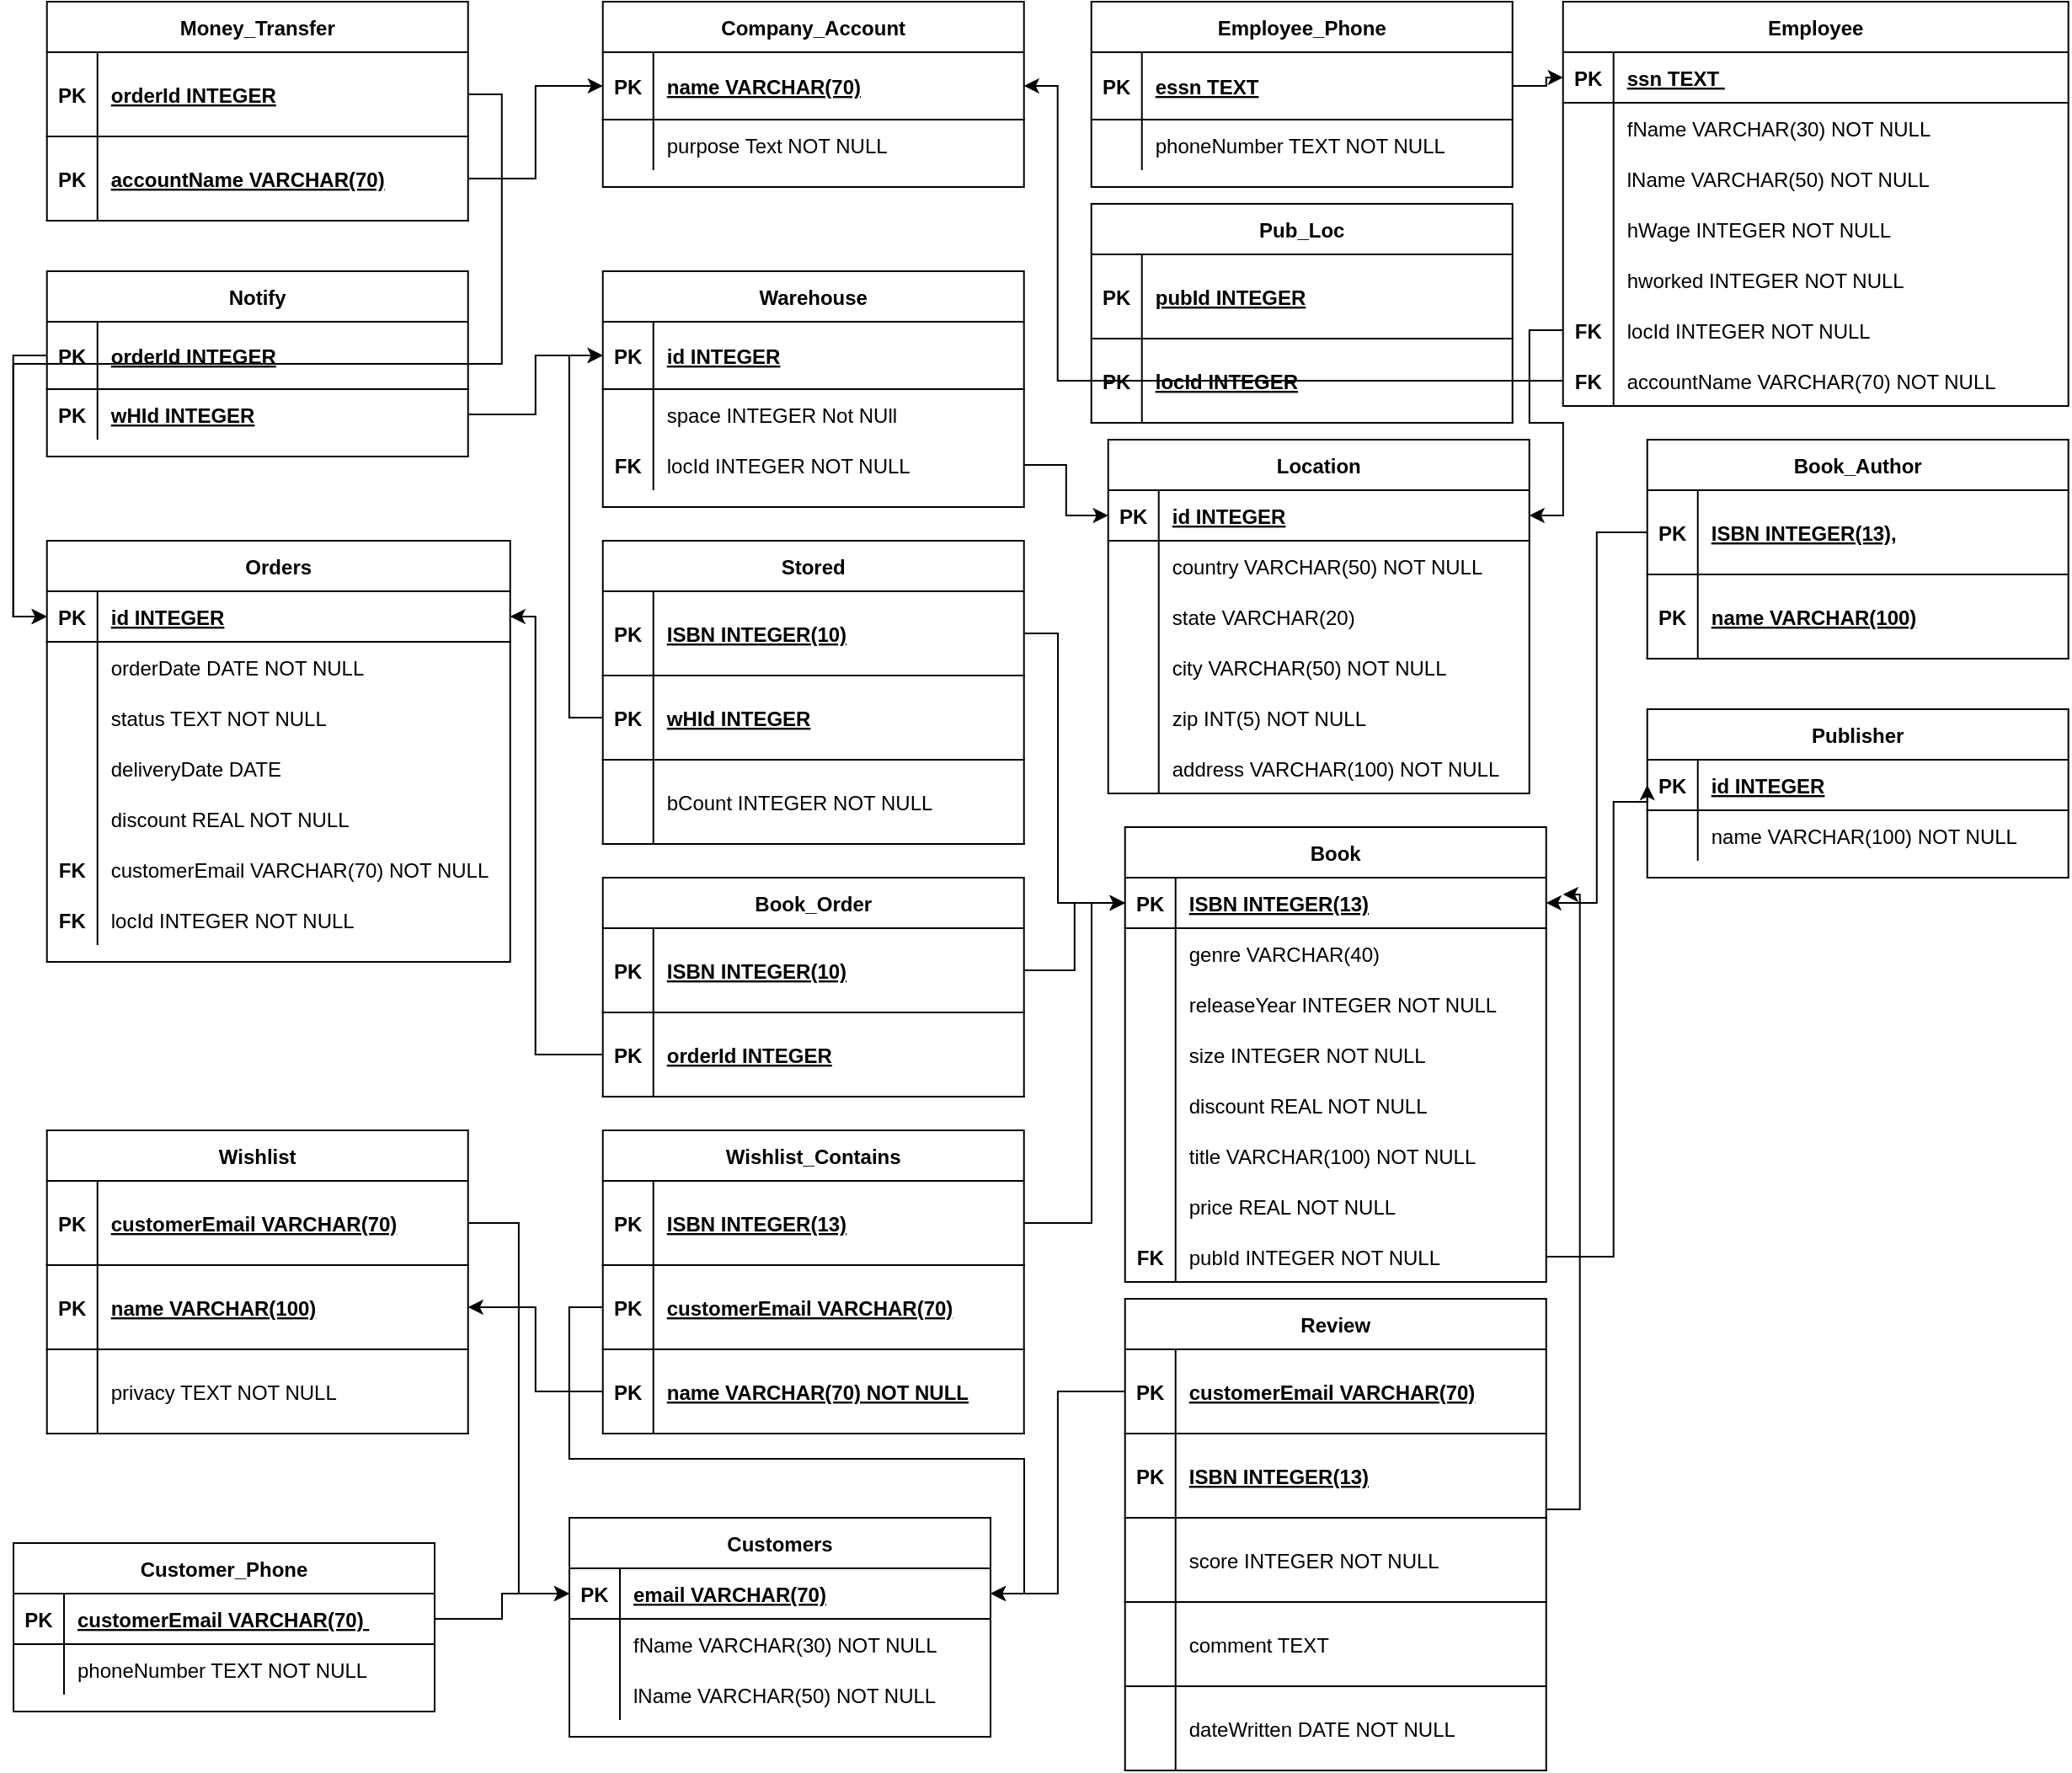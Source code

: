 <mxfile version="21.2.1" type="github">
  <diagram id="R2lEEEUBdFMjLlhIrx00" name="Page-1">
    <mxGraphModel dx="1071" dy="1193" grid="1" gridSize="10" guides="1" tooltips="1" connect="1" arrows="1" fold="1" page="1" pageScale="1" pageWidth="850" pageHeight="1100" math="0" shadow="0" extFonts="Permanent Marker^https://fonts.googleapis.com/css?family=Permanent+Marker">
      <root>
        <mxCell id="0" />
        <mxCell id="1" parent="0" />
        <mxCell id="C-vyLk0tnHw3VtMMgP7b-2" value="Orders" style="shape=table;startSize=30;container=1;collapsible=1;childLayout=tableLayout;fixedRows=1;rowLines=0;fontStyle=1;align=center;resizeLast=1;" parent="1" vertex="1">
          <mxGeometry x="99.86" y="360" width="275" height="250" as="geometry" />
        </mxCell>
        <mxCell id="C-vyLk0tnHw3VtMMgP7b-3" value="" style="shape=partialRectangle;collapsible=0;dropTarget=0;pointerEvents=0;fillColor=none;points=[[0,0.5],[1,0.5]];portConstraint=eastwest;top=0;left=0;right=0;bottom=1;" parent="C-vyLk0tnHw3VtMMgP7b-2" vertex="1">
          <mxGeometry y="30" width="275" height="30" as="geometry" />
        </mxCell>
        <mxCell id="C-vyLk0tnHw3VtMMgP7b-4" value="PK" style="shape=partialRectangle;overflow=hidden;connectable=0;fillColor=none;top=0;left=0;bottom=0;right=0;fontStyle=1;" parent="C-vyLk0tnHw3VtMMgP7b-3" vertex="1">
          <mxGeometry width="30" height="30" as="geometry">
            <mxRectangle width="30" height="30" as="alternateBounds" />
          </mxGeometry>
        </mxCell>
        <mxCell id="C-vyLk0tnHw3VtMMgP7b-5" value="id INTEGER " style="shape=partialRectangle;overflow=hidden;connectable=0;fillColor=none;top=0;left=0;bottom=0;right=0;align=left;spacingLeft=6;fontStyle=5;" parent="C-vyLk0tnHw3VtMMgP7b-3" vertex="1">
          <mxGeometry x="30" width="245" height="30" as="geometry">
            <mxRectangle width="245" height="30" as="alternateBounds" />
          </mxGeometry>
        </mxCell>
        <mxCell id="C-vyLk0tnHw3VtMMgP7b-6" value="" style="shape=partialRectangle;collapsible=0;dropTarget=0;pointerEvents=0;fillColor=none;points=[[0,0.5],[1,0.5]];portConstraint=eastwest;top=0;left=0;right=0;bottom=0;" parent="C-vyLk0tnHw3VtMMgP7b-2" vertex="1">
          <mxGeometry y="60" width="275" height="30" as="geometry" />
        </mxCell>
        <mxCell id="C-vyLk0tnHw3VtMMgP7b-7" value="" style="shape=partialRectangle;overflow=hidden;connectable=0;fillColor=none;top=0;left=0;bottom=0;right=0;" parent="C-vyLk0tnHw3VtMMgP7b-6" vertex="1">
          <mxGeometry width="30" height="30" as="geometry">
            <mxRectangle width="30" height="30" as="alternateBounds" />
          </mxGeometry>
        </mxCell>
        <mxCell id="C-vyLk0tnHw3VtMMgP7b-8" value="orderDate DATE NOT NULL" style="shape=partialRectangle;overflow=hidden;connectable=0;fillColor=none;top=0;left=0;bottom=0;right=0;align=left;spacingLeft=6;" parent="C-vyLk0tnHw3VtMMgP7b-6" vertex="1">
          <mxGeometry x="30" width="245" height="30" as="geometry">
            <mxRectangle width="245" height="30" as="alternateBounds" />
          </mxGeometry>
        </mxCell>
        <mxCell id="C-vyLk0tnHw3VtMMgP7b-9" value="" style="shape=partialRectangle;collapsible=0;dropTarget=0;pointerEvents=0;fillColor=none;points=[[0,0.5],[1,0.5]];portConstraint=eastwest;top=0;left=0;right=0;bottom=0;" parent="C-vyLk0tnHw3VtMMgP7b-2" vertex="1">
          <mxGeometry y="90" width="275" height="30" as="geometry" />
        </mxCell>
        <mxCell id="C-vyLk0tnHw3VtMMgP7b-10" value="" style="shape=partialRectangle;overflow=hidden;connectable=0;fillColor=none;top=0;left=0;bottom=0;right=0;" parent="C-vyLk0tnHw3VtMMgP7b-9" vertex="1">
          <mxGeometry width="30" height="30" as="geometry">
            <mxRectangle width="30" height="30" as="alternateBounds" />
          </mxGeometry>
        </mxCell>
        <mxCell id="C-vyLk0tnHw3VtMMgP7b-11" value="status TEXT NOT NULL" style="shape=partialRectangle;overflow=hidden;connectable=0;fillColor=none;top=0;left=0;bottom=0;right=0;align=left;spacingLeft=6;" parent="C-vyLk0tnHw3VtMMgP7b-9" vertex="1">
          <mxGeometry x="30" width="245" height="30" as="geometry">
            <mxRectangle width="245" height="30" as="alternateBounds" />
          </mxGeometry>
        </mxCell>
        <mxCell id="mAnv0WCr_a4lXYckBlH_-13" style="shape=partialRectangle;collapsible=0;dropTarget=0;pointerEvents=0;fillColor=none;points=[[0,0.5],[1,0.5]];portConstraint=eastwest;top=0;left=0;right=0;bottom=0;" vertex="1" parent="C-vyLk0tnHw3VtMMgP7b-2">
          <mxGeometry y="120" width="275" height="30" as="geometry" />
        </mxCell>
        <mxCell id="mAnv0WCr_a4lXYckBlH_-14" style="shape=partialRectangle;overflow=hidden;connectable=0;fillColor=none;top=0;left=0;bottom=0;right=0;" vertex="1" parent="mAnv0WCr_a4lXYckBlH_-13">
          <mxGeometry width="30" height="30" as="geometry">
            <mxRectangle width="30" height="30" as="alternateBounds" />
          </mxGeometry>
        </mxCell>
        <mxCell id="mAnv0WCr_a4lXYckBlH_-15" value="deliveryDate DATE" style="shape=partialRectangle;overflow=hidden;connectable=0;fillColor=none;top=0;left=0;bottom=0;right=0;align=left;spacingLeft=6;" vertex="1" parent="mAnv0WCr_a4lXYckBlH_-13">
          <mxGeometry x="30" width="245" height="30" as="geometry">
            <mxRectangle width="245" height="30" as="alternateBounds" />
          </mxGeometry>
        </mxCell>
        <mxCell id="mAnv0WCr_a4lXYckBlH_-16" style="shape=partialRectangle;collapsible=0;dropTarget=0;pointerEvents=0;fillColor=none;points=[[0,0.5],[1,0.5]];portConstraint=eastwest;top=0;left=0;right=0;bottom=0;" vertex="1" parent="C-vyLk0tnHw3VtMMgP7b-2">
          <mxGeometry y="150" width="275" height="30" as="geometry" />
        </mxCell>
        <mxCell id="mAnv0WCr_a4lXYckBlH_-17" style="shape=partialRectangle;overflow=hidden;connectable=0;fillColor=none;top=0;left=0;bottom=0;right=0;" vertex="1" parent="mAnv0WCr_a4lXYckBlH_-16">
          <mxGeometry width="30" height="30" as="geometry">
            <mxRectangle width="30" height="30" as="alternateBounds" />
          </mxGeometry>
        </mxCell>
        <mxCell id="mAnv0WCr_a4lXYckBlH_-18" value="discount REAL NOT NULL" style="shape=partialRectangle;overflow=hidden;connectable=0;fillColor=none;top=0;left=0;bottom=0;right=0;align=left;spacingLeft=6;" vertex="1" parent="mAnv0WCr_a4lXYckBlH_-16">
          <mxGeometry x="30" width="245" height="30" as="geometry">
            <mxRectangle width="245" height="30" as="alternateBounds" />
          </mxGeometry>
        </mxCell>
        <mxCell id="mAnv0WCr_a4lXYckBlH_-19" style="shape=partialRectangle;collapsible=0;dropTarget=0;pointerEvents=0;fillColor=none;points=[[0,0.5],[1,0.5]];portConstraint=eastwest;top=0;left=0;right=0;bottom=0;" vertex="1" parent="C-vyLk0tnHw3VtMMgP7b-2">
          <mxGeometry y="180" width="275" height="30" as="geometry" />
        </mxCell>
        <mxCell id="mAnv0WCr_a4lXYckBlH_-20" value="FK" style="shape=partialRectangle;overflow=hidden;connectable=0;fillColor=none;top=0;left=0;bottom=0;right=0;fontStyle=1" vertex="1" parent="mAnv0WCr_a4lXYckBlH_-19">
          <mxGeometry width="30" height="30" as="geometry">
            <mxRectangle width="30" height="30" as="alternateBounds" />
          </mxGeometry>
        </mxCell>
        <mxCell id="mAnv0WCr_a4lXYckBlH_-21" value="customerEmail VARCHAR(70) NOT NULL" style="shape=partialRectangle;overflow=hidden;connectable=0;fillColor=none;top=0;left=0;bottom=0;right=0;align=left;spacingLeft=6;" vertex="1" parent="mAnv0WCr_a4lXYckBlH_-19">
          <mxGeometry x="30" width="245" height="30" as="geometry">
            <mxRectangle width="245" height="30" as="alternateBounds" />
          </mxGeometry>
        </mxCell>
        <mxCell id="mAnv0WCr_a4lXYckBlH_-22" style="shape=partialRectangle;collapsible=0;dropTarget=0;pointerEvents=0;fillColor=none;points=[[0,0.5],[1,0.5]];portConstraint=eastwest;top=0;left=0;right=0;bottom=0;" vertex="1" parent="C-vyLk0tnHw3VtMMgP7b-2">
          <mxGeometry y="210" width="275" height="30" as="geometry" />
        </mxCell>
        <mxCell id="mAnv0WCr_a4lXYckBlH_-23" value="FK" style="shape=partialRectangle;overflow=hidden;connectable=0;fillColor=none;top=0;left=0;bottom=0;right=0;fontStyle=1" vertex="1" parent="mAnv0WCr_a4lXYckBlH_-22">
          <mxGeometry width="30" height="30" as="geometry">
            <mxRectangle width="30" height="30" as="alternateBounds" />
          </mxGeometry>
        </mxCell>
        <mxCell id="mAnv0WCr_a4lXYckBlH_-24" value="locId INTEGER NOT NULL" style="shape=partialRectangle;overflow=hidden;connectable=0;fillColor=none;top=0;left=0;bottom=0;right=0;align=left;spacingLeft=6;" vertex="1" parent="mAnv0WCr_a4lXYckBlH_-22">
          <mxGeometry x="30" width="245" height="30" as="geometry">
            <mxRectangle width="245" height="30" as="alternateBounds" />
          </mxGeometry>
        </mxCell>
        <mxCell id="C-vyLk0tnHw3VtMMgP7b-13" value="Location" style="shape=table;startSize=30;container=1;collapsible=1;childLayout=tableLayout;fixedRows=1;rowLines=0;fontStyle=1;align=center;resizeLast=1;" parent="1" vertex="1">
          <mxGeometry x="729.86" y="300" width="250" height="210" as="geometry" />
        </mxCell>
        <mxCell id="C-vyLk0tnHw3VtMMgP7b-14" value="" style="shape=partialRectangle;collapsible=0;dropTarget=0;pointerEvents=0;fillColor=none;points=[[0,0.5],[1,0.5]];portConstraint=eastwest;top=0;left=0;right=0;bottom=1;" parent="C-vyLk0tnHw3VtMMgP7b-13" vertex="1">
          <mxGeometry y="30" width="250" height="30" as="geometry" />
        </mxCell>
        <mxCell id="C-vyLk0tnHw3VtMMgP7b-15" value="PK" style="shape=partialRectangle;overflow=hidden;connectable=0;fillColor=none;top=0;left=0;bottom=0;right=0;fontStyle=1;" parent="C-vyLk0tnHw3VtMMgP7b-14" vertex="1">
          <mxGeometry width="30" height="30" as="geometry">
            <mxRectangle width="30" height="30" as="alternateBounds" />
          </mxGeometry>
        </mxCell>
        <mxCell id="C-vyLk0tnHw3VtMMgP7b-16" value="id INTEGER" style="shape=partialRectangle;overflow=hidden;connectable=0;fillColor=none;top=0;left=0;bottom=0;right=0;align=left;spacingLeft=6;fontStyle=5;" parent="C-vyLk0tnHw3VtMMgP7b-14" vertex="1">
          <mxGeometry x="30" width="220" height="30" as="geometry">
            <mxRectangle width="220" height="30" as="alternateBounds" />
          </mxGeometry>
        </mxCell>
        <mxCell id="C-vyLk0tnHw3VtMMgP7b-17" value="" style="shape=partialRectangle;collapsible=0;dropTarget=0;pointerEvents=0;fillColor=none;points=[[0,0.5],[1,0.5]];portConstraint=eastwest;top=0;left=0;right=0;bottom=0;" parent="C-vyLk0tnHw3VtMMgP7b-13" vertex="1">
          <mxGeometry y="60" width="250" height="30" as="geometry" />
        </mxCell>
        <mxCell id="C-vyLk0tnHw3VtMMgP7b-18" value="" style="shape=partialRectangle;overflow=hidden;connectable=0;fillColor=none;top=0;left=0;bottom=0;right=0;" parent="C-vyLk0tnHw3VtMMgP7b-17" vertex="1">
          <mxGeometry width="30" height="30" as="geometry">
            <mxRectangle width="30" height="30" as="alternateBounds" />
          </mxGeometry>
        </mxCell>
        <mxCell id="C-vyLk0tnHw3VtMMgP7b-19" value="country VARCHAR(50) NOT NULL" style="shape=partialRectangle;overflow=hidden;connectable=0;fillColor=none;top=0;left=0;bottom=0;right=0;align=left;spacingLeft=6;" parent="C-vyLk0tnHw3VtMMgP7b-17" vertex="1">
          <mxGeometry x="30" width="220" height="30" as="geometry">
            <mxRectangle width="220" height="30" as="alternateBounds" />
          </mxGeometry>
        </mxCell>
        <mxCell id="C-vyLk0tnHw3VtMMgP7b-20" value="" style="shape=partialRectangle;collapsible=0;dropTarget=0;pointerEvents=0;fillColor=none;points=[[0,0.5],[1,0.5]];portConstraint=eastwest;top=0;left=0;right=0;bottom=0;" parent="C-vyLk0tnHw3VtMMgP7b-13" vertex="1">
          <mxGeometry y="90" width="250" height="30" as="geometry" />
        </mxCell>
        <mxCell id="C-vyLk0tnHw3VtMMgP7b-21" value="" style="shape=partialRectangle;overflow=hidden;connectable=0;fillColor=none;top=0;left=0;bottom=0;right=0;" parent="C-vyLk0tnHw3VtMMgP7b-20" vertex="1">
          <mxGeometry width="30" height="30" as="geometry">
            <mxRectangle width="30" height="30" as="alternateBounds" />
          </mxGeometry>
        </mxCell>
        <mxCell id="C-vyLk0tnHw3VtMMgP7b-22" value="state VARCHAR(20)" style="shape=partialRectangle;overflow=hidden;connectable=0;fillColor=none;top=0;left=0;bottom=0;right=0;align=left;spacingLeft=6;" parent="C-vyLk0tnHw3VtMMgP7b-20" vertex="1">
          <mxGeometry x="30" width="220" height="30" as="geometry">
            <mxRectangle width="220" height="30" as="alternateBounds" />
          </mxGeometry>
        </mxCell>
        <mxCell id="C3SBwYamtGbJq8CMki5O-340" style="shape=partialRectangle;collapsible=0;dropTarget=0;pointerEvents=0;fillColor=none;points=[[0,0.5],[1,0.5]];portConstraint=eastwest;top=0;left=0;right=0;bottom=0;" parent="C-vyLk0tnHw3VtMMgP7b-13" vertex="1">
          <mxGeometry y="120" width="250" height="30" as="geometry" />
        </mxCell>
        <mxCell id="C3SBwYamtGbJq8CMki5O-341" style="shape=partialRectangle;overflow=hidden;connectable=0;fillColor=none;top=0;left=0;bottom=0;right=0;" parent="C3SBwYamtGbJq8CMki5O-340" vertex="1">
          <mxGeometry width="30" height="30" as="geometry">
            <mxRectangle width="30" height="30" as="alternateBounds" />
          </mxGeometry>
        </mxCell>
        <mxCell id="C3SBwYamtGbJq8CMki5O-342" value="city VARCHAR(50) NOT NULL" style="shape=partialRectangle;overflow=hidden;connectable=0;fillColor=none;top=0;left=0;bottom=0;right=0;align=left;spacingLeft=6;" parent="C3SBwYamtGbJq8CMki5O-340" vertex="1">
          <mxGeometry x="30" width="220" height="30" as="geometry">
            <mxRectangle width="220" height="30" as="alternateBounds" />
          </mxGeometry>
        </mxCell>
        <mxCell id="C3SBwYamtGbJq8CMki5O-346" style="shape=partialRectangle;collapsible=0;dropTarget=0;pointerEvents=0;fillColor=none;points=[[0,0.5],[1,0.5]];portConstraint=eastwest;top=0;left=0;right=0;bottom=0;" parent="C-vyLk0tnHw3VtMMgP7b-13" vertex="1">
          <mxGeometry y="150" width="250" height="30" as="geometry" />
        </mxCell>
        <mxCell id="C3SBwYamtGbJq8CMki5O-347" style="shape=partialRectangle;overflow=hidden;connectable=0;fillColor=none;top=0;left=0;bottom=0;right=0;" parent="C3SBwYamtGbJq8CMki5O-346" vertex="1">
          <mxGeometry width="30" height="30" as="geometry">
            <mxRectangle width="30" height="30" as="alternateBounds" />
          </mxGeometry>
        </mxCell>
        <mxCell id="C3SBwYamtGbJq8CMki5O-348" value="zip INT(5) NOT NULL" style="shape=partialRectangle;overflow=hidden;connectable=0;fillColor=none;top=0;left=0;bottom=0;right=0;align=left;spacingLeft=6;" parent="C3SBwYamtGbJq8CMki5O-346" vertex="1">
          <mxGeometry x="30" width="220" height="30" as="geometry">
            <mxRectangle width="220" height="30" as="alternateBounds" />
          </mxGeometry>
        </mxCell>
        <mxCell id="C3SBwYamtGbJq8CMki5O-343" style="shape=partialRectangle;collapsible=0;dropTarget=0;pointerEvents=0;fillColor=none;points=[[0,0.5],[1,0.5]];portConstraint=eastwest;top=0;left=0;right=0;bottom=0;" parent="C-vyLk0tnHw3VtMMgP7b-13" vertex="1">
          <mxGeometry y="180" width="250" height="30" as="geometry" />
        </mxCell>
        <mxCell id="C3SBwYamtGbJq8CMki5O-344" style="shape=partialRectangle;overflow=hidden;connectable=0;fillColor=none;top=0;left=0;bottom=0;right=0;" parent="C3SBwYamtGbJq8CMki5O-343" vertex="1">
          <mxGeometry width="30" height="30" as="geometry">
            <mxRectangle width="30" height="30" as="alternateBounds" />
          </mxGeometry>
        </mxCell>
        <mxCell id="C3SBwYamtGbJq8CMki5O-345" value="address VARCHAR(100) NOT NULL" style="shape=partialRectangle;overflow=hidden;connectable=0;fillColor=none;top=0;left=0;bottom=0;right=0;align=left;spacingLeft=6;" parent="C3SBwYamtGbJq8CMki5O-343" vertex="1">
          <mxGeometry x="30" width="220" height="30" as="geometry">
            <mxRectangle width="220" height="30" as="alternateBounds" />
          </mxGeometry>
        </mxCell>
        <mxCell id="C-vyLk0tnHw3VtMMgP7b-23" value="Customers" style="shape=table;startSize=30;container=1;collapsible=1;childLayout=tableLayout;fixedRows=1;rowLines=0;fontStyle=1;align=center;resizeLast=1;" parent="1" vertex="1">
          <mxGeometry x="410" y="940" width="250" height="130" as="geometry" />
        </mxCell>
        <mxCell id="C-vyLk0tnHw3VtMMgP7b-24" value="" style="shape=partialRectangle;collapsible=0;dropTarget=0;pointerEvents=0;fillColor=none;points=[[0,0.5],[1,0.5]];portConstraint=eastwest;top=0;left=0;right=0;bottom=1;" parent="C-vyLk0tnHw3VtMMgP7b-23" vertex="1">
          <mxGeometry y="30" width="250" height="30" as="geometry" />
        </mxCell>
        <mxCell id="C-vyLk0tnHw3VtMMgP7b-25" value="PK" style="shape=partialRectangle;overflow=hidden;connectable=0;fillColor=none;top=0;left=0;bottom=0;right=0;fontStyle=1;" parent="C-vyLk0tnHw3VtMMgP7b-24" vertex="1">
          <mxGeometry width="30" height="30" as="geometry">
            <mxRectangle width="30" height="30" as="alternateBounds" />
          </mxGeometry>
        </mxCell>
        <mxCell id="C-vyLk0tnHw3VtMMgP7b-26" value="email VARCHAR(70) " style="shape=partialRectangle;overflow=hidden;connectable=0;fillColor=none;top=0;left=0;bottom=0;right=0;align=left;spacingLeft=6;fontStyle=5;" parent="C-vyLk0tnHw3VtMMgP7b-24" vertex="1">
          <mxGeometry x="30" width="220" height="30" as="geometry">
            <mxRectangle width="220" height="30" as="alternateBounds" />
          </mxGeometry>
        </mxCell>
        <mxCell id="C-vyLk0tnHw3VtMMgP7b-27" value="" style="shape=partialRectangle;collapsible=0;dropTarget=0;pointerEvents=0;fillColor=none;points=[[0,0.5],[1,0.5]];portConstraint=eastwest;top=0;left=0;right=0;bottom=0;" parent="C-vyLk0tnHw3VtMMgP7b-23" vertex="1">
          <mxGeometry y="60" width="250" height="30" as="geometry" />
        </mxCell>
        <mxCell id="C-vyLk0tnHw3VtMMgP7b-28" value="" style="shape=partialRectangle;overflow=hidden;connectable=0;fillColor=none;top=0;left=0;bottom=0;right=0;" parent="C-vyLk0tnHw3VtMMgP7b-27" vertex="1">
          <mxGeometry width="30" height="30" as="geometry">
            <mxRectangle width="30" height="30" as="alternateBounds" />
          </mxGeometry>
        </mxCell>
        <mxCell id="C-vyLk0tnHw3VtMMgP7b-29" value="fName VARCHAR(30) NOT NULL" style="shape=partialRectangle;overflow=hidden;connectable=0;fillColor=none;top=0;left=0;bottom=0;right=0;align=left;spacingLeft=6;" parent="C-vyLk0tnHw3VtMMgP7b-27" vertex="1">
          <mxGeometry x="30" width="220" height="30" as="geometry">
            <mxRectangle width="220" height="30" as="alternateBounds" />
          </mxGeometry>
        </mxCell>
        <mxCell id="C3SBwYamtGbJq8CMki5O-383" style="shape=partialRectangle;collapsible=0;dropTarget=0;pointerEvents=0;fillColor=none;points=[[0,0.5],[1,0.5]];portConstraint=eastwest;top=0;left=0;right=0;bottom=0;" parent="C-vyLk0tnHw3VtMMgP7b-23" vertex="1">
          <mxGeometry y="90" width="250" height="30" as="geometry" />
        </mxCell>
        <mxCell id="C3SBwYamtGbJq8CMki5O-384" style="shape=partialRectangle;overflow=hidden;connectable=0;fillColor=none;top=0;left=0;bottom=0;right=0;" parent="C3SBwYamtGbJq8CMki5O-383" vertex="1">
          <mxGeometry width="30" height="30" as="geometry">
            <mxRectangle width="30" height="30" as="alternateBounds" />
          </mxGeometry>
        </mxCell>
        <mxCell id="C3SBwYamtGbJq8CMki5O-385" value="lName VARCHAR(50) NOT NULL" style="shape=partialRectangle;overflow=hidden;connectable=0;fillColor=none;top=0;left=0;bottom=0;right=0;align=left;spacingLeft=6;" parent="C3SBwYamtGbJq8CMki5O-383" vertex="1">
          <mxGeometry x="30" width="220" height="30" as="geometry">
            <mxRectangle width="220" height="30" as="alternateBounds" />
          </mxGeometry>
        </mxCell>
        <mxCell id="C3SBwYamtGbJq8CMki5O-351" value="Company_Account" style="shape=table;startSize=30;container=1;collapsible=1;childLayout=tableLayout;fixedRows=1;rowLines=0;fontStyle=1;align=center;resizeLast=1;" parent="1" vertex="1">
          <mxGeometry x="429.86" y="40" width="250" height="110" as="geometry" />
        </mxCell>
        <mxCell id="C3SBwYamtGbJq8CMki5O-352" value="" style="shape=partialRectangle;collapsible=0;dropTarget=0;pointerEvents=0;fillColor=none;points=[[0,0.5],[1,0.5]];portConstraint=eastwest;top=0;left=0;right=0;bottom=1;" parent="C3SBwYamtGbJq8CMki5O-351" vertex="1">
          <mxGeometry y="30" width="250" height="40" as="geometry" />
        </mxCell>
        <mxCell id="C3SBwYamtGbJq8CMki5O-353" value="PK" style="shape=partialRectangle;overflow=hidden;connectable=0;fillColor=none;top=0;left=0;bottom=0;right=0;fontStyle=1;" parent="C3SBwYamtGbJq8CMki5O-352" vertex="1">
          <mxGeometry width="30" height="40" as="geometry">
            <mxRectangle width="30" height="40" as="alternateBounds" />
          </mxGeometry>
        </mxCell>
        <mxCell id="C3SBwYamtGbJq8CMki5O-354" value="name VARCHAR(70)" style="shape=partialRectangle;overflow=hidden;connectable=0;fillColor=none;top=0;left=0;bottom=0;right=0;align=left;spacingLeft=6;fontStyle=5;" parent="C3SBwYamtGbJq8CMki5O-352" vertex="1">
          <mxGeometry x="30" width="220" height="40" as="geometry">
            <mxRectangle width="220" height="40" as="alternateBounds" />
          </mxGeometry>
        </mxCell>
        <mxCell id="C3SBwYamtGbJq8CMki5O-355" value="" style="shape=partialRectangle;collapsible=0;dropTarget=0;pointerEvents=0;fillColor=none;points=[[0,0.5],[1,0.5]];portConstraint=eastwest;top=0;left=0;right=0;bottom=0;" parent="C3SBwYamtGbJq8CMki5O-351" vertex="1">
          <mxGeometry y="70" width="250" height="30" as="geometry" />
        </mxCell>
        <mxCell id="C3SBwYamtGbJq8CMki5O-356" value="" style="shape=partialRectangle;overflow=hidden;connectable=0;fillColor=none;top=0;left=0;bottom=0;right=0;" parent="C3SBwYamtGbJq8CMki5O-355" vertex="1">
          <mxGeometry width="30" height="30" as="geometry">
            <mxRectangle width="30" height="30" as="alternateBounds" />
          </mxGeometry>
        </mxCell>
        <mxCell id="C3SBwYamtGbJq8CMki5O-357" value="purpose Text NOT NULL" style="shape=partialRectangle;overflow=hidden;connectable=0;fillColor=none;top=0;left=0;bottom=0;right=0;align=left;spacingLeft=6;" parent="C3SBwYamtGbJq8CMki5O-355" vertex="1">
          <mxGeometry x="30" width="220" height="30" as="geometry">
            <mxRectangle width="220" height="30" as="alternateBounds" />
          </mxGeometry>
        </mxCell>
        <mxCell id="C3SBwYamtGbJq8CMki5O-361" value="Customer_Phone" style="shape=table;startSize=30;container=1;collapsible=1;childLayout=tableLayout;fixedRows=1;rowLines=0;fontStyle=1;align=center;resizeLast=1;" parent="1" vertex="1">
          <mxGeometry x="80.0" y="955" width="250" height="100" as="geometry" />
        </mxCell>
        <mxCell id="C3SBwYamtGbJq8CMki5O-362" value="" style="shape=partialRectangle;collapsible=0;dropTarget=0;pointerEvents=0;fillColor=none;points=[[0,0.5],[1,0.5]];portConstraint=eastwest;top=0;left=0;right=0;bottom=1;" parent="C3SBwYamtGbJq8CMki5O-361" vertex="1">
          <mxGeometry y="30" width="250" height="30" as="geometry" />
        </mxCell>
        <mxCell id="C3SBwYamtGbJq8CMki5O-363" value="PK" style="shape=partialRectangle;overflow=hidden;connectable=0;fillColor=none;top=0;left=0;bottom=0;right=0;fontStyle=1;" parent="C3SBwYamtGbJq8CMki5O-362" vertex="1">
          <mxGeometry width="30" height="30" as="geometry">
            <mxRectangle width="30" height="30" as="alternateBounds" />
          </mxGeometry>
        </mxCell>
        <mxCell id="C3SBwYamtGbJq8CMki5O-364" value="customerEmail VARCHAR(70) " style="shape=partialRectangle;overflow=hidden;connectable=0;fillColor=none;top=0;left=0;bottom=0;right=0;align=left;spacingLeft=6;fontStyle=5;" parent="C3SBwYamtGbJq8CMki5O-362" vertex="1">
          <mxGeometry x="30" width="220" height="30" as="geometry">
            <mxRectangle width="220" height="30" as="alternateBounds" />
          </mxGeometry>
        </mxCell>
        <mxCell id="C3SBwYamtGbJq8CMki5O-365" value="" style="shape=partialRectangle;collapsible=0;dropTarget=0;pointerEvents=0;fillColor=none;points=[[0,0.5],[1,0.5]];portConstraint=eastwest;top=0;left=0;right=0;bottom=0;" parent="C3SBwYamtGbJq8CMki5O-361" vertex="1">
          <mxGeometry y="60" width="250" height="30" as="geometry" />
        </mxCell>
        <mxCell id="C3SBwYamtGbJq8CMki5O-366" value="" style="shape=partialRectangle;overflow=hidden;connectable=0;fillColor=none;top=0;left=0;bottom=0;right=0;" parent="C3SBwYamtGbJq8CMki5O-365" vertex="1">
          <mxGeometry width="30" height="30" as="geometry">
            <mxRectangle width="30" height="30" as="alternateBounds" />
          </mxGeometry>
        </mxCell>
        <mxCell id="C3SBwYamtGbJq8CMki5O-367" value="phoneNumber TEXT NOT NULL" style="shape=partialRectangle;overflow=hidden;connectable=0;fillColor=none;top=0;left=0;bottom=0;right=0;align=left;spacingLeft=6;" parent="C3SBwYamtGbJq8CMki5O-365" vertex="1">
          <mxGeometry x="30" width="220" height="30" as="geometry">
            <mxRectangle width="220" height="30" as="alternateBounds" />
          </mxGeometry>
        </mxCell>
        <mxCell id="C3SBwYamtGbJq8CMki5O-371" value="Publisher" style="shape=table;startSize=30;container=1;collapsible=1;childLayout=tableLayout;fixedRows=1;rowLines=0;fontStyle=1;align=center;resizeLast=1;" parent="1" vertex="1">
          <mxGeometry x="1049.86" y="460" width="250" height="100" as="geometry" />
        </mxCell>
        <mxCell id="C3SBwYamtGbJq8CMki5O-372" value="" style="shape=partialRectangle;collapsible=0;dropTarget=0;pointerEvents=0;fillColor=none;points=[[0,0.5],[1,0.5]];portConstraint=eastwest;top=0;left=0;right=0;bottom=1;" parent="C3SBwYamtGbJq8CMki5O-371" vertex="1">
          <mxGeometry y="30" width="250" height="30" as="geometry" />
        </mxCell>
        <mxCell id="C3SBwYamtGbJq8CMki5O-373" value="PK" style="shape=partialRectangle;overflow=hidden;connectable=0;fillColor=none;top=0;left=0;bottom=0;right=0;fontStyle=1;" parent="C3SBwYamtGbJq8CMki5O-372" vertex="1">
          <mxGeometry width="30" height="30" as="geometry">
            <mxRectangle width="30" height="30" as="alternateBounds" />
          </mxGeometry>
        </mxCell>
        <mxCell id="C3SBwYamtGbJq8CMki5O-374" value="id INTEGER" style="shape=partialRectangle;overflow=hidden;connectable=0;fillColor=none;top=0;left=0;bottom=0;right=0;align=left;spacingLeft=6;fontStyle=5;" parent="C3SBwYamtGbJq8CMki5O-372" vertex="1">
          <mxGeometry x="30" width="220" height="30" as="geometry">
            <mxRectangle width="220" height="30" as="alternateBounds" />
          </mxGeometry>
        </mxCell>
        <mxCell id="C3SBwYamtGbJq8CMki5O-375" value="" style="shape=partialRectangle;collapsible=0;dropTarget=0;pointerEvents=0;fillColor=none;points=[[0,0.5],[1,0.5]];portConstraint=eastwest;top=0;left=0;right=0;bottom=0;" parent="C3SBwYamtGbJq8CMki5O-371" vertex="1">
          <mxGeometry y="60" width="250" height="30" as="geometry" />
        </mxCell>
        <mxCell id="C3SBwYamtGbJq8CMki5O-376" value="" style="shape=partialRectangle;overflow=hidden;connectable=0;fillColor=none;top=0;left=0;bottom=0;right=0;" parent="C3SBwYamtGbJq8CMki5O-375" vertex="1">
          <mxGeometry width="30" height="30" as="geometry">
            <mxRectangle width="30" height="30" as="alternateBounds" />
          </mxGeometry>
        </mxCell>
        <mxCell id="C3SBwYamtGbJq8CMki5O-377" value="name VARCHAR(100) NOT NULL" style="shape=partialRectangle;overflow=hidden;connectable=0;fillColor=none;top=0;left=0;bottom=0;right=0;align=left;spacingLeft=6;" parent="C3SBwYamtGbJq8CMki5O-375" vertex="1">
          <mxGeometry x="30" width="220" height="30" as="geometry">
            <mxRectangle width="220" height="30" as="alternateBounds" />
          </mxGeometry>
        </mxCell>
        <mxCell id="C3SBwYamtGbJq8CMki5O-390" value="Book" style="shape=table;startSize=30;container=1;collapsible=1;childLayout=tableLayout;fixedRows=1;rowLines=0;fontStyle=1;align=center;resizeLast=1;" parent="1" vertex="1">
          <mxGeometry x="739.86" y="530" width="250" height="270" as="geometry" />
        </mxCell>
        <mxCell id="C3SBwYamtGbJq8CMki5O-391" value="" style="shape=partialRectangle;collapsible=0;dropTarget=0;pointerEvents=0;fillColor=none;points=[[0,0.5],[1,0.5]];portConstraint=eastwest;top=0;left=0;right=0;bottom=1;" parent="C3SBwYamtGbJq8CMki5O-390" vertex="1">
          <mxGeometry y="30" width="250" height="30" as="geometry" />
        </mxCell>
        <mxCell id="C3SBwYamtGbJq8CMki5O-392" value="PK" style="shape=partialRectangle;overflow=hidden;connectable=0;fillColor=none;top=0;left=0;bottom=0;right=0;fontStyle=1;" parent="C3SBwYamtGbJq8CMki5O-391" vertex="1">
          <mxGeometry width="30" height="30" as="geometry">
            <mxRectangle width="30" height="30" as="alternateBounds" />
          </mxGeometry>
        </mxCell>
        <mxCell id="C3SBwYamtGbJq8CMki5O-393" value="ISBN INTEGER(13)" style="shape=partialRectangle;overflow=hidden;connectable=0;fillColor=none;top=0;left=0;bottom=0;right=0;align=left;spacingLeft=6;fontStyle=5;" parent="C3SBwYamtGbJq8CMki5O-391" vertex="1">
          <mxGeometry x="30" width="220" height="30" as="geometry">
            <mxRectangle width="220" height="30" as="alternateBounds" />
          </mxGeometry>
        </mxCell>
        <mxCell id="C3SBwYamtGbJq8CMki5O-394" value="" style="shape=partialRectangle;collapsible=0;dropTarget=0;pointerEvents=0;fillColor=none;points=[[0,0.5],[1,0.5]];portConstraint=eastwest;top=0;left=0;right=0;bottom=0;" parent="C3SBwYamtGbJq8CMki5O-390" vertex="1">
          <mxGeometry y="60" width="250" height="30" as="geometry" />
        </mxCell>
        <mxCell id="C3SBwYamtGbJq8CMki5O-395" value="" style="shape=partialRectangle;overflow=hidden;connectable=0;fillColor=none;top=0;left=0;bottom=0;right=0;" parent="C3SBwYamtGbJq8CMki5O-394" vertex="1">
          <mxGeometry width="30" height="30" as="geometry">
            <mxRectangle width="30" height="30" as="alternateBounds" />
          </mxGeometry>
        </mxCell>
        <mxCell id="C3SBwYamtGbJq8CMki5O-396" value="genre VARCHAR(40)" style="shape=partialRectangle;overflow=hidden;connectable=0;fillColor=none;top=0;left=0;bottom=0;right=0;align=left;spacingLeft=6;" parent="C3SBwYamtGbJq8CMki5O-394" vertex="1">
          <mxGeometry x="30" width="220" height="30" as="geometry">
            <mxRectangle width="220" height="30" as="alternateBounds" />
          </mxGeometry>
        </mxCell>
        <mxCell id="C3SBwYamtGbJq8CMki5O-397" value="" style="shape=partialRectangle;collapsible=0;dropTarget=0;pointerEvents=0;fillColor=none;points=[[0,0.5],[1,0.5]];portConstraint=eastwest;top=0;left=0;right=0;bottom=0;" parent="C3SBwYamtGbJq8CMki5O-390" vertex="1">
          <mxGeometry y="90" width="250" height="30" as="geometry" />
        </mxCell>
        <mxCell id="C3SBwYamtGbJq8CMki5O-398" value="" style="shape=partialRectangle;overflow=hidden;connectable=0;fillColor=none;top=0;left=0;bottom=0;right=0;" parent="C3SBwYamtGbJq8CMki5O-397" vertex="1">
          <mxGeometry width="30" height="30" as="geometry">
            <mxRectangle width="30" height="30" as="alternateBounds" />
          </mxGeometry>
        </mxCell>
        <mxCell id="C3SBwYamtGbJq8CMki5O-399" value="releaseYear INTEGER NOT NULL" style="shape=partialRectangle;overflow=hidden;connectable=0;fillColor=none;top=0;left=0;bottom=0;right=0;align=left;spacingLeft=6;" parent="C3SBwYamtGbJq8CMki5O-397" vertex="1">
          <mxGeometry x="30" width="220" height="30" as="geometry">
            <mxRectangle width="220" height="30" as="alternateBounds" />
          </mxGeometry>
        </mxCell>
        <mxCell id="C3SBwYamtGbJq8CMki5O-400" style="shape=partialRectangle;collapsible=0;dropTarget=0;pointerEvents=0;fillColor=none;points=[[0,0.5],[1,0.5]];portConstraint=eastwest;top=0;left=0;right=0;bottom=0;" parent="C3SBwYamtGbJq8CMki5O-390" vertex="1">
          <mxGeometry y="120" width="250" height="30" as="geometry" />
        </mxCell>
        <mxCell id="C3SBwYamtGbJq8CMki5O-401" style="shape=partialRectangle;overflow=hidden;connectable=0;fillColor=none;top=0;left=0;bottom=0;right=0;" parent="C3SBwYamtGbJq8CMki5O-400" vertex="1">
          <mxGeometry width="30" height="30" as="geometry">
            <mxRectangle width="30" height="30" as="alternateBounds" />
          </mxGeometry>
        </mxCell>
        <mxCell id="C3SBwYamtGbJq8CMki5O-402" value="size INTEGER NOT NULL" style="shape=partialRectangle;overflow=hidden;connectable=0;fillColor=none;top=0;left=0;bottom=0;right=0;align=left;spacingLeft=6;" parent="C3SBwYamtGbJq8CMki5O-400" vertex="1">
          <mxGeometry x="30" width="220" height="30" as="geometry">
            <mxRectangle width="220" height="30" as="alternateBounds" />
          </mxGeometry>
        </mxCell>
        <mxCell id="C3SBwYamtGbJq8CMki5O-403" style="shape=partialRectangle;collapsible=0;dropTarget=0;pointerEvents=0;fillColor=none;points=[[0,0.5],[1,0.5]];portConstraint=eastwest;top=0;left=0;right=0;bottom=0;" parent="C3SBwYamtGbJq8CMki5O-390" vertex="1">
          <mxGeometry y="150" width="250" height="30" as="geometry" />
        </mxCell>
        <mxCell id="C3SBwYamtGbJq8CMki5O-404" style="shape=partialRectangle;overflow=hidden;connectable=0;fillColor=none;top=0;left=0;bottom=0;right=0;" parent="C3SBwYamtGbJq8CMki5O-403" vertex="1">
          <mxGeometry width="30" height="30" as="geometry">
            <mxRectangle width="30" height="30" as="alternateBounds" />
          </mxGeometry>
        </mxCell>
        <mxCell id="C3SBwYamtGbJq8CMki5O-405" value="discount REAL NOT NULL" style="shape=partialRectangle;overflow=hidden;connectable=0;fillColor=none;top=0;left=0;bottom=0;right=0;align=left;spacingLeft=6;" parent="C3SBwYamtGbJq8CMki5O-403" vertex="1">
          <mxGeometry x="30" width="220" height="30" as="geometry">
            <mxRectangle width="220" height="30" as="alternateBounds" />
          </mxGeometry>
        </mxCell>
        <mxCell id="C3SBwYamtGbJq8CMki5O-406" style="shape=partialRectangle;collapsible=0;dropTarget=0;pointerEvents=0;fillColor=none;points=[[0,0.5],[1,0.5]];portConstraint=eastwest;top=0;left=0;right=0;bottom=0;" parent="C3SBwYamtGbJq8CMki5O-390" vertex="1">
          <mxGeometry y="180" width="250" height="30" as="geometry" />
        </mxCell>
        <mxCell id="C3SBwYamtGbJq8CMki5O-407" style="shape=partialRectangle;overflow=hidden;connectable=0;fillColor=none;top=0;left=0;bottom=0;right=0;" parent="C3SBwYamtGbJq8CMki5O-406" vertex="1">
          <mxGeometry width="30" height="30" as="geometry">
            <mxRectangle width="30" height="30" as="alternateBounds" />
          </mxGeometry>
        </mxCell>
        <mxCell id="C3SBwYamtGbJq8CMki5O-408" value="title VARCHAR(100) NOT NULL" style="shape=partialRectangle;overflow=hidden;connectable=0;fillColor=none;top=0;left=0;bottom=0;right=0;align=left;spacingLeft=6;" parent="C3SBwYamtGbJq8CMki5O-406" vertex="1">
          <mxGeometry x="30" width="220" height="30" as="geometry">
            <mxRectangle width="220" height="30" as="alternateBounds" />
          </mxGeometry>
        </mxCell>
        <mxCell id="C3SBwYamtGbJq8CMki5O-412" style="shape=partialRectangle;collapsible=0;dropTarget=0;pointerEvents=0;fillColor=none;points=[[0,0.5],[1,0.5]];portConstraint=eastwest;top=0;left=0;right=0;bottom=0;" parent="C3SBwYamtGbJq8CMki5O-390" vertex="1">
          <mxGeometry y="210" width="250" height="30" as="geometry" />
        </mxCell>
        <mxCell id="C3SBwYamtGbJq8CMki5O-413" style="shape=partialRectangle;overflow=hidden;connectable=0;fillColor=none;top=0;left=0;bottom=0;right=0;" parent="C3SBwYamtGbJq8CMki5O-412" vertex="1">
          <mxGeometry width="30" height="30" as="geometry">
            <mxRectangle width="30" height="30" as="alternateBounds" />
          </mxGeometry>
        </mxCell>
        <mxCell id="C3SBwYamtGbJq8CMki5O-414" value="price REAL NOT NULL" style="shape=partialRectangle;overflow=hidden;connectable=0;fillColor=none;top=0;left=0;bottom=0;right=0;align=left;spacingLeft=6;" parent="C3SBwYamtGbJq8CMki5O-412" vertex="1">
          <mxGeometry x="30" width="220" height="30" as="geometry">
            <mxRectangle width="220" height="30" as="alternateBounds" />
          </mxGeometry>
        </mxCell>
        <mxCell id="C3SBwYamtGbJq8CMki5O-409" style="shape=partialRectangle;collapsible=0;dropTarget=0;pointerEvents=0;fillColor=none;points=[[0,0.5],[1,0.5]];portConstraint=eastwest;top=0;left=0;right=0;bottom=0;" parent="C3SBwYamtGbJq8CMki5O-390" vertex="1">
          <mxGeometry y="240" width="250" height="30" as="geometry" />
        </mxCell>
        <mxCell id="C3SBwYamtGbJq8CMki5O-410" value="FK" style="shape=partialRectangle;overflow=hidden;connectable=0;fillColor=none;top=0;left=0;bottom=0;right=0;fontStyle=1" parent="C3SBwYamtGbJq8CMki5O-409" vertex="1">
          <mxGeometry width="30" height="30" as="geometry">
            <mxRectangle width="30" height="30" as="alternateBounds" />
          </mxGeometry>
        </mxCell>
        <mxCell id="C3SBwYamtGbJq8CMki5O-411" value="pubId INTEGER NOT NULL" style="shape=partialRectangle;overflow=hidden;connectable=0;fillColor=none;top=0;left=0;bottom=0;right=0;align=left;spacingLeft=6;" parent="C3SBwYamtGbJq8CMki5O-409" vertex="1">
          <mxGeometry x="30" width="220" height="30" as="geometry">
            <mxRectangle width="220" height="30" as="alternateBounds" />
          </mxGeometry>
        </mxCell>
        <mxCell id="C3SBwYamtGbJq8CMki5O-416" value="Book_Author" style="shape=table;startSize=30;container=1;collapsible=1;childLayout=tableLayout;fixedRows=1;rowLines=0;fontStyle=1;align=center;resizeLast=1;" parent="1" vertex="1">
          <mxGeometry x="1049.86" y="300" width="250" height="130" as="geometry" />
        </mxCell>
        <mxCell id="C3SBwYamtGbJq8CMki5O-417" value="" style="shape=partialRectangle;collapsible=0;dropTarget=0;pointerEvents=0;fillColor=none;points=[[0,0.5],[1,0.5]];portConstraint=eastwest;top=0;left=0;right=0;bottom=1;" parent="C3SBwYamtGbJq8CMki5O-416" vertex="1">
          <mxGeometry y="30" width="250" height="50" as="geometry" />
        </mxCell>
        <mxCell id="C3SBwYamtGbJq8CMki5O-418" value="PK" style="shape=partialRectangle;overflow=hidden;connectable=0;fillColor=none;top=0;left=0;bottom=0;right=0;fontStyle=1;" parent="C3SBwYamtGbJq8CMki5O-417" vertex="1">
          <mxGeometry width="30" height="50" as="geometry">
            <mxRectangle width="30" height="50" as="alternateBounds" />
          </mxGeometry>
        </mxCell>
        <mxCell id="C3SBwYamtGbJq8CMki5O-419" value="ISBN INTEGER(13)," style="shape=partialRectangle;overflow=hidden;connectable=0;fillColor=none;top=0;left=0;bottom=0;right=0;align=left;spacingLeft=6;fontStyle=5;" parent="C3SBwYamtGbJq8CMki5O-417" vertex="1">
          <mxGeometry x="30" width="220" height="50" as="geometry">
            <mxRectangle width="220" height="50" as="alternateBounds" />
          </mxGeometry>
        </mxCell>
        <mxCell id="C3SBwYamtGbJq8CMki5O-436" style="shape=partialRectangle;collapsible=0;dropTarget=0;pointerEvents=0;fillColor=none;points=[[0,0.5],[1,0.5]];portConstraint=eastwest;top=0;left=0;right=0;bottom=1;" parent="C3SBwYamtGbJq8CMki5O-416" vertex="1">
          <mxGeometry y="80" width="250" height="50" as="geometry" />
        </mxCell>
        <mxCell id="C3SBwYamtGbJq8CMki5O-437" value="PK" style="shape=partialRectangle;overflow=hidden;connectable=0;fillColor=none;top=0;left=0;bottom=0;right=0;fontStyle=1;" parent="C3SBwYamtGbJq8CMki5O-436" vertex="1">
          <mxGeometry width="30" height="50" as="geometry">
            <mxRectangle width="30" height="50" as="alternateBounds" />
          </mxGeometry>
        </mxCell>
        <mxCell id="C3SBwYamtGbJq8CMki5O-438" value="name VARCHAR(100)" style="shape=partialRectangle;overflow=hidden;connectable=0;fillColor=none;top=0;left=0;bottom=0;right=0;align=left;spacingLeft=6;fontStyle=5;" parent="C3SBwYamtGbJq8CMki5O-436" vertex="1">
          <mxGeometry x="30" width="220" height="50" as="geometry">
            <mxRectangle width="220" height="50" as="alternateBounds" />
          </mxGeometry>
        </mxCell>
        <mxCell id="C3SBwYamtGbJq8CMki5O-448" value="Warehouse" style="shape=table;startSize=30;container=1;collapsible=1;childLayout=tableLayout;fixedRows=1;rowLines=0;fontStyle=1;align=center;resizeLast=1;" parent="1" vertex="1">
          <mxGeometry x="429.86" y="200" width="250" height="140" as="geometry" />
        </mxCell>
        <mxCell id="C3SBwYamtGbJq8CMki5O-449" value="" style="shape=partialRectangle;collapsible=0;dropTarget=0;pointerEvents=0;fillColor=none;points=[[0,0.5],[1,0.5]];portConstraint=eastwest;top=0;left=0;right=0;bottom=1;" parent="C3SBwYamtGbJq8CMki5O-448" vertex="1">
          <mxGeometry y="30" width="250" height="40" as="geometry" />
        </mxCell>
        <mxCell id="C3SBwYamtGbJq8CMki5O-450" value="PK" style="shape=partialRectangle;overflow=hidden;connectable=0;fillColor=none;top=0;left=0;bottom=0;right=0;fontStyle=1;" parent="C3SBwYamtGbJq8CMki5O-449" vertex="1">
          <mxGeometry width="30" height="40" as="geometry">
            <mxRectangle width="30" height="40" as="alternateBounds" />
          </mxGeometry>
        </mxCell>
        <mxCell id="C3SBwYamtGbJq8CMki5O-451" value="id INTEGER" style="shape=partialRectangle;overflow=hidden;connectable=0;fillColor=none;top=0;left=0;bottom=0;right=0;align=left;spacingLeft=6;fontStyle=5;" parent="C3SBwYamtGbJq8CMki5O-449" vertex="1">
          <mxGeometry x="30" width="220" height="40" as="geometry">
            <mxRectangle width="220" height="40" as="alternateBounds" />
          </mxGeometry>
        </mxCell>
        <mxCell id="mAnv0WCr_a4lXYckBlH_-53" style="shape=partialRectangle;collapsible=0;dropTarget=0;pointerEvents=0;fillColor=none;points=[[0,0.5],[1,0.5]];portConstraint=eastwest;top=0;left=0;right=0;bottom=0;" vertex="1" parent="C3SBwYamtGbJq8CMki5O-448">
          <mxGeometry y="70" width="250" height="30" as="geometry" />
        </mxCell>
        <mxCell id="mAnv0WCr_a4lXYckBlH_-54" style="shape=partialRectangle;overflow=hidden;connectable=0;fillColor=none;top=0;left=0;bottom=0;right=0;" vertex="1" parent="mAnv0WCr_a4lXYckBlH_-53">
          <mxGeometry width="30" height="30" as="geometry">
            <mxRectangle width="30" height="30" as="alternateBounds" />
          </mxGeometry>
        </mxCell>
        <mxCell id="mAnv0WCr_a4lXYckBlH_-55" value="space INTEGER Not NUll" style="shape=partialRectangle;overflow=hidden;connectable=0;fillColor=none;top=0;left=0;bottom=0;right=0;align=left;spacingLeft=6;" vertex="1" parent="mAnv0WCr_a4lXYckBlH_-53">
          <mxGeometry x="30" width="220" height="30" as="geometry">
            <mxRectangle width="220" height="30" as="alternateBounds" />
          </mxGeometry>
        </mxCell>
        <mxCell id="mAnv0WCr_a4lXYckBlH_-50" style="shape=partialRectangle;collapsible=0;dropTarget=0;pointerEvents=0;fillColor=none;points=[[0,0.5],[1,0.5]];portConstraint=eastwest;top=0;left=0;right=0;bottom=0;" vertex="1" parent="C3SBwYamtGbJq8CMki5O-448">
          <mxGeometry y="100" width="250" height="30" as="geometry" />
        </mxCell>
        <mxCell id="mAnv0WCr_a4lXYckBlH_-51" value="FK" style="shape=partialRectangle;overflow=hidden;connectable=0;fillColor=none;top=0;left=0;bottom=0;right=0;fontStyle=1" vertex="1" parent="mAnv0WCr_a4lXYckBlH_-50">
          <mxGeometry width="30" height="30" as="geometry">
            <mxRectangle width="30" height="30" as="alternateBounds" />
          </mxGeometry>
        </mxCell>
        <mxCell id="mAnv0WCr_a4lXYckBlH_-52" value="locId INTEGER NOT NULL" style="shape=partialRectangle;overflow=hidden;connectable=0;fillColor=none;top=0;left=0;bottom=0;right=0;align=left;spacingLeft=6;" vertex="1" parent="mAnv0WCr_a4lXYckBlH_-50">
          <mxGeometry x="30" width="220" height="30" as="geometry">
            <mxRectangle width="220" height="30" as="alternateBounds" />
          </mxGeometry>
        </mxCell>
        <mxCell id="mAnv0WCr_a4lXYckBlH_-3" value="Wishlist" style="shape=table;startSize=30;container=1;collapsible=1;childLayout=tableLayout;fixedRows=1;rowLines=0;fontStyle=1;align=center;resizeLast=1;" vertex="1" parent="1">
          <mxGeometry x="99.86" y="710" width="250" height="180" as="geometry" />
        </mxCell>
        <mxCell id="mAnv0WCr_a4lXYckBlH_-4" value="" style="shape=partialRectangle;collapsible=0;dropTarget=0;pointerEvents=0;fillColor=none;points=[[0,0.5],[1,0.5]];portConstraint=eastwest;top=0;left=0;right=0;bottom=1;" vertex="1" parent="mAnv0WCr_a4lXYckBlH_-3">
          <mxGeometry y="30" width="250" height="50" as="geometry" />
        </mxCell>
        <mxCell id="mAnv0WCr_a4lXYckBlH_-5" value="PK" style="shape=partialRectangle;overflow=hidden;connectable=0;fillColor=none;top=0;left=0;bottom=0;right=0;fontStyle=1;" vertex="1" parent="mAnv0WCr_a4lXYckBlH_-4">
          <mxGeometry width="30" height="50" as="geometry">
            <mxRectangle width="30" height="50" as="alternateBounds" />
          </mxGeometry>
        </mxCell>
        <mxCell id="mAnv0WCr_a4lXYckBlH_-6" value="customerEmail VARCHAR(70)" style="shape=partialRectangle;overflow=hidden;connectable=0;fillColor=none;top=0;left=0;bottom=0;right=0;align=left;spacingLeft=6;fontStyle=5;" vertex="1" parent="mAnv0WCr_a4lXYckBlH_-4">
          <mxGeometry x="30" width="220" height="50" as="geometry">
            <mxRectangle width="220" height="50" as="alternateBounds" />
          </mxGeometry>
        </mxCell>
        <mxCell id="mAnv0WCr_a4lXYckBlH_-7" style="shape=partialRectangle;collapsible=0;dropTarget=0;pointerEvents=0;fillColor=none;points=[[0,0.5],[1,0.5]];portConstraint=eastwest;top=0;left=0;right=0;bottom=1;" vertex="1" parent="mAnv0WCr_a4lXYckBlH_-3">
          <mxGeometry y="80" width="250" height="50" as="geometry" />
        </mxCell>
        <mxCell id="mAnv0WCr_a4lXYckBlH_-8" value="PK" style="shape=partialRectangle;overflow=hidden;connectable=0;fillColor=none;top=0;left=0;bottom=0;right=0;fontStyle=1;" vertex="1" parent="mAnv0WCr_a4lXYckBlH_-7">
          <mxGeometry width="30" height="50" as="geometry">
            <mxRectangle width="30" height="50" as="alternateBounds" />
          </mxGeometry>
        </mxCell>
        <mxCell id="mAnv0WCr_a4lXYckBlH_-9" value="name VARCHAR(100)" style="shape=partialRectangle;overflow=hidden;connectable=0;fillColor=none;top=0;left=0;bottom=0;right=0;align=left;spacingLeft=6;fontStyle=5;" vertex="1" parent="mAnv0WCr_a4lXYckBlH_-7">
          <mxGeometry x="30" width="220" height="50" as="geometry">
            <mxRectangle width="220" height="50" as="alternateBounds" />
          </mxGeometry>
        </mxCell>
        <mxCell id="mAnv0WCr_a4lXYckBlH_-10" style="shape=partialRectangle;collapsible=0;dropTarget=0;pointerEvents=0;fillColor=none;points=[[0,0.5],[1,0.5]];portConstraint=eastwest;top=0;left=0;right=0;bottom=1;" vertex="1" parent="mAnv0WCr_a4lXYckBlH_-3">
          <mxGeometry y="130" width="250" height="50" as="geometry" />
        </mxCell>
        <mxCell id="mAnv0WCr_a4lXYckBlH_-11" style="shape=partialRectangle;overflow=hidden;connectable=0;fillColor=none;top=0;left=0;bottom=0;right=0;fontStyle=1;" vertex="1" parent="mAnv0WCr_a4lXYckBlH_-10">
          <mxGeometry width="30" height="50" as="geometry">
            <mxRectangle width="30" height="50" as="alternateBounds" />
          </mxGeometry>
        </mxCell>
        <mxCell id="mAnv0WCr_a4lXYckBlH_-12" value="privacy TEXT NOT NULL" style="shape=partialRectangle;overflow=hidden;connectable=0;fillColor=none;top=0;left=0;bottom=0;right=0;align=left;spacingLeft=6;fontStyle=0;" vertex="1" parent="mAnv0WCr_a4lXYckBlH_-10">
          <mxGeometry x="30" width="220" height="50" as="geometry">
            <mxRectangle width="220" height="50" as="alternateBounds" />
          </mxGeometry>
        </mxCell>
        <mxCell id="mAnv0WCr_a4lXYckBlH_-34" value="Review" style="shape=table;startSize=30;container=1;collapsible=1;childLayout=tableLayout;fixedRows=1;rowLines=0;fontStyle=1;align=center;resizeLast=1;" vertex="1" parent="1">
          <mxGeometry x="739.86" y="810" width="250" height="280" as="geometry" />
        </mxCell>
        <mxCell id="mAnv0WCr_a4lXYckBlH_-35" value="" style="shape=partialRectangle;collapsible=0;dropTarget=0;pointerEvents=0;fillColor=none;points=[[0,0.5],[1,0.5]];portConstraint=eastwest;top=0;left=0;right=0;bottom=1;" vertex="1" parent="mAnv0WCr_a4lXYckBlH_-34">
          <mxGeometry y="30" width="250" height="50" as="geometry" />
        </mxCell>
        <mxCell id="mAnv0WCr_a4lXYckBlH_-36" value="PK" style="shape=partialRectangle;overflow=hidden;connectable=0;fillColor=none;top=0;left=0;bottom=0;right=0;fontStyle=1;" vertex="1" parent="mAnv0WCr_a4lXYckBlH_-35">
          <mxGeometry width="30" height="50" as="geometry">
            <mxRectangle width="30" height="50" as="alternateBounds" />
          </mxGeometry>
        </mxCell>
        <mxCell id="mAnv0WCr_a4lXYckBlH_-37" value="customerEmail VARCHAR(70)" style="shape=partialRectangle;overflow=hidden;connectable=0;fillColor=none;top=0;left=0;bottom=0;right=0;align=left;spacingLeft=6;fontStyle=5;" vertex="1" parent="mAnv0WCr_a4lXYckBlH_-35">
          <mxGeometry x="30" width="220" height="50" as="geometry">
            <mxRectangle width="220" height="50" as="alternateBounds" />
          </mxGeometry>
        </mxCell>
        <mxCell id="mAnv0WCr_a4lXYckBlH_-38" style="shape=partialRectangle;collapsible=0;dropTarget=0;pointerEvents=0;fillColor=none;points=[[0,0.5],[1,0.5]];portConstraint=eastwest;top=0;left=0;right=0;bottom=1;" vertex="1" parent="mAnv0WCr_a4lXYckBlH_-34">
          <mxGeometry y="80" width="250" height="50" as="geometry" />
        </mxCell>
        <mxCell id="mAnv0WCr_a4lXYckBlH_-39" value="PK" style="shape=partialRectangle;overflow=hidden;connectable=0;fillColor=none;top=0;left=0;bottom=0;right=0;fontStyle=1;" vertex="1" parent="mAnv0WCr_a4lXYckBlH_-38">
          <mxGeometry width="30" height="50" as="geometry">
            <mxRectangle width="30" height="50" as="alternateBounds" />
          </mxGeometry>
        </mxCell>
        <mxCell id="mAnv0WCr_a4lXYckBlH_-40" value="ISBN INTEGER(13)" style="shape=partialRectangle;overflow=hidden;connectable=0;fillColor=none;top=0;left=0;bottom=0;right=0;align=left;spacingLeft=6;fontStyle=5;" vertex="1" parent="mAnv0WCr_a4lXYckBlH_-38">
          <mxGeometry x="30" width="220" height="50" as="geometry">
            <mxRectangle width="220" height="50" as="alternateBounds" />
          </mxGeometry>
        </mxCell>
        <mxCell id="mAnv0WCr_a4lXYckBlH_-41" style="shape=partialRectangle;collapsible=0;dropTarget=0;pointerEvents=0;fillColor=none;points=[[0,0.5],[1,0.5]];portConstraint=eastwest;top=0;left=0;right=0;bottom=1;" vertex="1" parent="mAnv0WCr_a4lXYckBlH_-34">
          <mxGeometry y="130" width="250" height="50" as="geometry" />
        </mxCell>
        <mxCell id="mAnv0WCr_a4lXYckBlH_-42" style="shape=partialRectangle;overflow=hidden;connectable=0;fillColor=none;top=0;left=0;bottom=0;right=0;fontStyle=1;" vertex="1" parent="mAnv0WCr_a4lXYckBlH_-41">
          <mxGeometry width="30" height="50" as="geometry">
            <mxRectangle width="30" height="50" as="alternateBounds" />
          </mxGeometry>
        </mxCell>
        <mxCell id="mAnv0WCr_a4lXYckBlH_-43" value="score INTEGER NOT NULL" style="shape=partialRectangle;overflow=hidden;connectable=0;fillColor=none;top=0;left=0;bottom=0;right=0;align=left;spacingLeft=6;fontStyle=0;" vertex="1" parent="mAnv0WCr_a4lXYckBlH_-41">
          <mxGeometry x="30" width="220" height="50" as="geometry">
            <mxRectangle width="220" height="50" as="alternateBounds" />
          </mxGeometry>
        </mxCell>
        <mxCell id="mAnv0WCr_a4lXYckBlH_-44" style="shape=partialRectangle;collapsible=0;dropTarget=0;pointerEvents=0;fillColor=none;points=[[0,0.5],[1,0.5]];portConstraint=eastwest;top=0;left=0;right=0;bottom=1;" vertex="1" parent="mAnv0WCr_a4lXYckBlH_-34">
          <mxGeometry y="180" width="250" height="50" as="geometry" />
        </mxCell>
        <mxCell id="mAnv0WCr_a4lXYckBlH_-45" style="shape=partialRectangle;overflow=hidden;connectable=0;fillColor=none;top=0;left=0;bottom=0;right=0;fontStyle=1;" vertex="1" parent="mAnv0WCr_a4lXYckBlH_-44">
          <mxGeometry width="30" height="50" as="geometry">
            <mxRectangle width="30" height="50" as="alternateBounds" />
          </mxGeometry>
        </mxCell>
        <mxCell id="mAnv0WCr_a4lXYckBlH_-46" value="comment TEXT" style="shape=partialRectangle;overflow=hidden;connectable=0;fillColor=none;top=0;left=0;bottom=0;right=0;align=left;spacingLeft=6;fontStyle=0;" vertex="1" parent="mAnv0WCr_a4lXYckBlH_-44">
          <mxGeometry x="30" width="220" height="50" as="geometry">
            <mxRectangle width="220" height="50" as="alternateBounds" />
          </mxGeometry>
        </mxCell>
        <mxCell id="mAnv0WCr_a4lXYckBlH_-47" style="shape=partialRectangle;collapsible=0;dropTarget=0;pointerEvents=0;fillColor=none;points=[[0,0.5],[1,0.5]];portConstraint=eastwest;top=0;left=0;right=0;bottom=1;" vertex="1" parent="mAnv0WCr_a4lXYckBlH_-34">
          <mxGeometry y="230" width="250" height="50" as="geometry" />
        </mxCell>
        <mxCell id="mAnv0WCr_a4lXYckBlH_-48" style="shape=partialRectangle;overflow=hidden;connectable=0;fillColor=none;top=0;left=0;bottom=0;right=0;fontStyle=1;" vertex="1" parent="mAnv0WCr_a4lXYckBlH_-47">
          <mxGeometry width="30" height="50" as="geometry">
            <mxRectangle width="30" height="50" as="alternateBounds" />
          </mxGeometry>
        </mxCell>
        <mxCell id="mAnv0WCr_a4lXYckBlH_-49" value="dateWritten DATE NOT NULL" style="shape=partialRectangle;overflow=hidden;connectable=0;fillColor=none;top=0;left=0;bottom=0;right=0;align=left;spacingLeft=6;fontStyle=0;" vertex="1" parent="mAnv0WCr_a4lXYckBlH_-47">
          <mxGeometry x="30" width="220" height="50" as="geometry">
            <mxRectangle width="220" height="50" as="alternateBounds" />
          </mxGeometry>
        </mxCell>
        <mxCell id="mAnv0WCr_a4lXYckBlH_-56" value="Employee" style="shape=table;startSize=30;container=1;collapsible=1;childLayout=tableLayout;fixedRows=1;rowLines=0;fontStyle=1;align=center;resizeLast=1;" vertex="1" parent="1">
          <mxGeometry x="999.86" y="40" width="300" height="240" as="geometry" />
        </mxCell>
        <mxCell id="mAnv0WCr_a4lXYckBlH_-57" value="" style="shape=partialRectangle;collapsible=0;dropTarget=0;pointerEvents=0;fillColor=none;points=[[0,0.5],[1,0.5]];portConstraint=eastwest;top=0;left=0;right=0;bottom=1;" vertex="1" parent="mAnv0WCr_a4lXYckBlH_-56">
          <mxGeometry y="30" width="300" height="30" as="geometry" />
        </mxCell>
        <mxCell id="mAnv0WCr_a4lXYckBlH_-58" value="PK" style="shape=partialRectangle;overflow=hidden;connectable=0;fillColor=none;top=0;left=0;bottom=0;right=0;fontStyle=1;" vertex="1" parent="mAnv0WCr_a4lXYckBlH_-57">
          <mxGeometry width="30" height="30" as="geometry">
            <mxRectangle width="30" height="30" as="alternateBounds" />
          </mxGeometry>
        </mxCell>
        <mxCell id="mAnv0WCr_a4lXYckBlH_-59" value="ssn TEXT " style="shape=partialRectangle;overflow=hidden;connectable=0;fillColor=none;top=0;left=0;bottom=0;right=0;align=left;spacingLeft=6;fontStyle=5;" vertex="1" parent="mAnv0WCr_a4lXYckBlH_-57">
          <mxGeometry x="30" width="270" height="30" as="geometry">
            <mxRectangle width="270" height="30" as="alternateBounds" />
          </mxGeometry>
        </mxCell>
        <mxCell id="mAnv0WCr_a4lXYckBlH_-60" value="" style="shape=partialRectangle;collapsible=0;dropTarget=0;pointerEvents=0;fillColor=none;points=[[0,0.5],[1,0.5]];portConstraint=eastwest;top=0;left=0;right=0;bottom=0;" vertex="1" parent="mAnv0WCr_a4lXYckBlH_-56">
          <mxGeometry y="60" width="300" height="30" as="geometry" />
        </mxCell>
        <mxCell id="mAnv0WCr_a4lXYckBlH_-61" value="" style="shape=partialRectangle;overflow=hidden;connectable=0;fillColor=none;top=0;left=0;bottom=0;right=0;" vertex="1" parent="mAnv0WCr_a4lXYckBlH_-60">
          <mxGeometry width="30" height="30" as="geometry">
            <mxRectangle width="30" height="30" as="alternateBounds" />
          </mxGeometry>
        </mxCell>
        <mxCell id="mAnv0WCr_a4lXYckBlH_-62" value="fName VARCHAR(30) NOT NULL" style="shape=partialRectangle;overflow=hidden;connectable=0;fillColor=none;top=0;left=0;bottom=0;right=0;align=left;spacingLeft=6;" vertex="1" parent="mAnv0WCr_a4lXYckBlH_-60">
          <mxGeometry x="30" width="270" height="30" as="geometry">
            <mxRectangle width="270" height="30" as="alternateBounds" />
          </mxGeometry>
        </mxCell>
        <mxCell id="mAnv0WCr_a4lXYckBlH_-63" value="" style="shape=partialRectangle;collapsible=0;dropTarget=0;pointerEvents=0;fillColor=none;points=[[0,0.5],[1,0.5]];portConstraint=eastwest;top=0;left=0;right=0;bottom=0;" vertex="1" parent="mAnv0WCr_a4lXYckBlH_-56">
          <mxGeometry y="90" width="300" height="30" as="geometry" />
        </mxCell>
        <mxCell id="mAnv0WCr_a4lXYckBlH_-64" value="" style="shape=partialRectangle;overflow=hidden;connectable=0;fillColor=none;top=0;left=0;bottom=0;right=0;" vertex="1" parent="mAnv0WCr_a4lXYckBlH_-63">
          <mxGeometry width="30" height="30" as="geometry">
            <mxRectangle width="30" height="30" as="alternateBounds" />
          </mxGeometry>
        </mxCell>
        <mxCell id="mAnv0WCr_a4lXYckBlH_-65" value="lName VARCHAR(50) NOT NULL" style="shape=partialRectangle;overflow=hidden;connectable=0;fillColor=none;top=0;left=0;bottom=0;right=0;align=left;spacingLeft=6;" vertex="1" parent="mAnv0WCr_a4lXYckBlH_-63">
          <mxGeometry x="30" width="270" height="30" as="geometry">
            <mxRectangle width="270" height="30" as="alternateBounds" />
          </mxGeometry>
        </mxCell>
        <mxCell id="mAnv0WCr_a4lXYckBlH_-66" style="shape=partialRectangle;collapsible=0;dropTarget=0;pointerEvents=0;fillColor=none;points=[[0,0.5],[1,0.5]];portConstraint=eastwest;top=0;left=0;right=0;bottom=0;" vertex="1" parent="mAnv0WCr_a4lXYckBlH_-56">
          <mxGeometry y="120" width="300" height="30" as="geometry" />
        </mxCell>
        <mxCell id="mAnv0WCr_a4lXYckBlH_-67" style="shape=partialRectangle;overflow=hidden;connectable=0;fillColor=none;top=0;left=0;bottom=0;right=0;" vertex="1" parent="mAnv0WCr_a4lXYckBlH_-66">
          <mxGeometry width="30" height="30" as="geometry">
            <mxRectangle width="30" height="30" as="alternateBounds" />
          </mxGeometry>
        </mxCell>
        <mxCell id="mAnv0WCr_a4lXYckBlH_-68" value="hWage INTEGER NOT NULL" style="shape=partialRectangle;overflow=hidden;connectable=0;fillColor=none;top=0;left=0;bottom=0;right=0;align=left;spacingLeft=6;" vertex="1" parent="mAnv0WCr_a4lXYckBlH_-66">
          <mxGeometry x="30" width="270" height="30" as="geometry">
            <mxRectangle width="270" height="30" as="alternateBounds" />
          </mxGeometry>
        </mxCell>
        <mxCell id="mAnv0WCr_a4lXYckBlH_-69" style="shape=partialRectangle;collapsible=0;dropTarget=0;pointerEvents=0;fillColor=none;points=[[0,0.5],[1,0.5]];portConstraint=eastwest;top=0;left=0;right=0;bottom=0;" vertex="1" parent="mAnv0WCr_a4lXYckBlH_-56">
          <mxGeometry y="150" width="300" height="30" as="geometry" />
        </mxCell>
        <mxCell id="mAnv0WCr_a4lXYckBlH_-70" style="shape=partialRectangle;overflow=hidden;connectable=0;fillColor=none;top=0;left=0;bottom=0;right=0;" vertex="1" parent="mAnv0WCr_a4lXYckBlH_-69">
          <mxGeometry width="30" height="30" as="geometry">
            <mxRectangle width="30" height="30" as="alternateBounds" />
          </mxGeometry>
        </mxCell>
        <mxCell id="mAnv0WCr_a4lXYckBlH_-71" value="hworked INTEGER NOT NULL" style="shape=partialRectangle;overflow=hidden;connectable=0;fillColor=none;top=0;left=0;bottom=0;right=0;align=left;spacingLeft=6;" vertex="1" parent="mAnv0WCr_a4lXYckBlH_-69">
          <mxGeometry x="30" width="270" height="30" as="geometry">
            <mxRectangle width="270" height="30" as="alternateBounds" />
          </mxGeometry>
        </mxCell>
        <mxCell id="mAnv0WCr_a4lXYckBlH_-72" style="shape=partialRectangle;collapsible=0;dropTarget=0;pointerEvents=0;fillColor=none;points=[[0,0.5],[1,0.5]];portConstraint=eastwest;top=0;left=0;right=0;bottom=0;" vertex="1" parent="mAnv0WCr_a4lXYckBlH_-56">
          <mxGeometry y="180" width="300" height="30" as="geometry" />
        </mxCell>
        <mxCell id="mAnv0WCr_a4lXYckBlH_-73" value="FK" style="shape=partialRectangle;overflow=hidden;connectable=0;fillColor=none;top=0;left=0;bottom=0;right=0;fontStyle=1" vertex="1" parent="mAnv0WCr_a4lXYckBlH_-72">
          <mxGeometry width="30" height="30" as="geometry">
            <mxRectangle width="30" height="30" as="alternateBounds" />
          </mxGeometry>
        </mxCell>
        <mxCell id="mAnv0WCr_a4lXYckBlH_-74" value="locId INTEGER NOT NULL" style="shape=partialRectangle;overflow=hidden;connectable=0;fillColor=none;top=0;left=0;bottom=0;right=0;align=left;spacingLeft=6;" vertex="1" parent="mAnv0WCr_a4lXYckBlH_-72">
          <mxGeometry x="30" width="270" height="30" as="geometry">
            <mxRectangle width="270" height="30" as="alternateBounds" />
          </mxGeometry>
        </mxCell>
        <mxCell id="mAnv0WCr_a4lXYckBlH_-75" style="shape=partialRectangle;collapsible=0;dropTarget=0;pointerEvents=0;fillColor=none;points=[[0,0.5],[1,0.5]];portConstraint=eastwest;top=0;left=0;right=0;bottom=0;" vertex="1" parent="mAnv0WCr_a4lXYckBlH_-56">
          <mxGeometry y="210" width="300" height="30" as="geometry" />
        </mxCell>
        <mxCell id="mAnv0WCr_a4lXYckBlH_-76" value="FK" style="shape=partialRectangle;overflow=hidden;connectable=0;fillColor=none;top=0;left=0;bottom=0;right=0;fontStyle=1" vertex="1" parent="mAnv0WCr_a4lXYckBlH_-75">
          <mxGeometry width="30" height="30" as="geometry">
            <mxRectangle width="30" height="30" as="alternateBounds" />
          </mxGeometry>
        </mxCell>
        <mxCell id="mAnv0WCr_a4lXYckBlH_-77" value="accountName VARCHAR(70) NOT NULL" style="shape=partialRectangle;overflow=hidden;connectable=0;fillColor=none;top=0;left=0;bottom=0;right=0;align=left;spacingLeft=6;" vertex="1" parent="mAnv0WCr_a4lXYckBlH_-75">
          <mxGeometry x="30" width="270" height="30" as="geometry">
            <mxRectangle width="270" height="30" as="alternateBounds" />
          </mxGeometry>
        </mxCell>
        <mxCell id="mAnv0WCr_a4lXYckBlH_-88" value="Employee_Phone" style="shape=table;startSize=30;container=1;collapsible=1;childLayout=tableLayout;fixedRows=1;rowLines=0;fontStyle=1;align=center;resizeLast=1;" vertex="1" parent="1">
          <mxGeometry x="719.86" y="40" width="250" height="110" as="geometry" />
        </mxCell>
        <mxCell id="mAnv0WCr_a4lXYckBlH_-89" value="" style="shape=partialRectangle;collapsible=0;dropTarget=0;pointerEvents=0;fillColor=none;points=[[0,0.5],[1,0.5]];portConstraint=eastwest;top=0;left=0;right=0;bottom=1;" vertex="1" parent="mAnv0WCr_a4lXYckBlH_-88">
          <mxGeometry y="30" width="250" height="40" as="geometry" />
        </mxCell>
        <mxCell id="mAnv0WCr_a4lXYckBlH_-90" value="PK" style="shape=partialRectangle;overflow=hidden;connectable=0;fillColor=none;top=0;left=0;bottom=0;right=0;fontStyle=1;" vertex="1" parent="mAnv0WCr_a4lXYckBlH_-89">
          <mxGeometry width="30" height="40" as="geometry">
            <mxRectangle width="30" height="40" as="alternateBounds" />
          </mxGeometry>
        </mxCell>
        <mxCell id="mAnv0WCr_a4lXYckBlH_-91" value="essn TEXT" style="shape=partialRectangle;overflow=hidden;connectable=0;fillColor=none;top=0;left=0;bottom=0;right=0;align=left;spacingLeft=6;fontStyle=5;" vertex="1" parent="mAnv0WCr_a4lXYckBlH_-89">
          <mxGeometry x="30" width="220" height="40" as="geometry">
            <mxRectangle width="220" height="40" as="alternateBounds" />
          </mxGeometry>
        </mxCell>
        <mxCell id="mAnv0WCr_a4lXYckBlH_-92" style="shape=partialRectangle;collapsible=0;dropTarget=0;pointerEvents=0;fillColor=none;points=[[0,0.5],[1,0.5]];portConstraint=eastwest;top=0;left=0;right=0;bottom=0;" vertex="1" parent="mAnv0WCr_a4lXYckBlH_-88">
          <mxGeometry y="70" width="250" height="30" as="geometry" />
        </mxCell>
        <mxCell id="mAnv0WCr_a4lXYckBlH_-93" value="" style="shape=partialRectangle;overflow=hidden;connectable=0;fillColor=none;top=0;left=0;bottom=0;right=0;fontStyle=1" vertex="1" parent="mAnv0WCr_a4lXYckBlH_-92">
          <mxGeometry width="30" height="30" as="geometry">
            <mxRectangle width="30" height="30" as="alternateBounds" />
          </mxGeometry>
        </mxCell>
        <mxCell id="mAnv0WCr_a4lXYckBlH_-94" value="phoneNumber TEXT NOT NULL" style="shape=partialRectangle;overflow=hidden;connectable=0;fillColor=none;top=0;left=0;bottom=0;right=0;align=left;spacingLeft=6;" vertex="1" parent="mAnv0WCr_a4lXYckBlH_-92">
          <mxGeometry x="30" width="220" height="30" as="geometry">
            <mxRectangle width="220" height="30" as="alternateBounds" />
          </mxGeometry>
        </mxCell>
        <mxCell id="mAnv0WCr_a4lXYckBlH_-121" value="Wishlist_Contains" style="shape=table;startSize=30;container=1;collapsible=1;childLayout=tableLayout;fixedRows=1;rowLines=0;fontStyle=1;align=center;resizeLast=1;" vertex="1" parent="1">
          <mxGeometry x="429.86" y="710" width="250" height="180" as="geometry" />
        </mxCell>
        <mxCell id="mAnv0WCr_a4lXYckBlH_-122" value="" style="shape=partialRectangle;collapsible=0;dropTarget=0;pointerEvents=0;fillColor=none;points=[[0,0.5],[1,0.5]];portConstraint=eastwest;top=0;left=0;right=0;bottom=1;" vertex="1" parent="mAnv0WCr_a4lXYckBlH_-121">
          <mxGeometry y="30" width="250" height="50" as="geometry" />
        </mxCell>
        <mxCell id="mAnv0WCr_a4lXYckBlH_-123" value="PK" style="shape=partialRectangle;overflow=hidden;connectable=0;fillColor=none;top=0;left=0;bottom=0;right=0;fontStyle=1;" vertex="1" parent="mAnv0WCr_a4lXYckBlH_-122">
          <mxGeometry width="30" height="50" as="geometry">
            <mxRectangle width="30" height="50" as="alternateBounds" />
          </mxGeometry>
        </mxCell>
        <mxCell id="mAnv0WCr_a4lXYckBlH_-124" value="ISBN INTEGER(13)" style="shape=partialRectangle;overflow=hidden;connectable=0;fillColor=none;top=0;left=0;bottom=0;right=0;align=left;spacingLeft=6;fontStyle=5;" vertex="1" parent="mAnv0WCr_a4lXYckBlH_-122">
          <mxGeometry x="30" width="220" height="50" as="geometry">
            <mxRectangle width="220" height="50" as="alternateBounds" />
          </mxGeometry>
        </mxCell>
        <mxCell id="mAnv0WCr_a4lXYckBlH_-125" style="shape=partialRectangle;collapsible=0;dropTarget=0;pointerEvents=0;fillColor=none;points=[[0,0.5],[1,0.5]];portConstraint=eastwest;top=0;left=0;right=0;bottom=1;" vertex="1" parent="mAnv0WCr_a4lXYckBlH_-121">
          <mxGeometry y="80" width="250" height="50" as="geometry" />
        </mxCell>
        <mxCell id="mAnv0WCr_a4lXYckBlH_-126" value="PK" style="shape=partialRectangle;overflow=hidden;connectable=0;fillColor=none;top=0;left=0;bottom=0;right=0;fontStyle=1;" vertex="1" parent="mAnv0WCr_a4lXYckBlH_-125">
          <mxGeometry width="30" height="50" as="geometry">
            <mxRectangle width="30" height="50" as="alternateBounds" />
          </mxGeometry>
        </mxCell>
        <mxCell id="mAnv0WCr_a4lXYckBlH_-127" value="customerEmail VARCHAR(70)" style="shape=partialRectangle;overflow=hidden;connectable=0;fillColor=none;top=0;left=0;bottom=0;right=0;align=left;spacingLeft=6;fontStyle=5;" vertex="1" parent="mAnv0WCr_a4lXYckBlH_-125">
          <mxGeometry x="30" width="220" height="50" as="geometry">
            <mxRectangle width="220" height="50" as="alternateBounds" />
          </mxGeometry>
        </mxCell>
        <mxCell id="mAnv0WCr_a4lXYckBlH_-128" style="shape=partialRectangle;collapsible=0;dropTarget=0;pointerEvents=0;fillColor=none;points=[[0,0.5],[1,0.5]];portConstraint=eastwest;top=0;left=0;right=0;bottom=1;" vertex="1" parent="mAnv0WCr_a4lXYckBlH_-121">
          <mxGeometry y="130" width="250" height="50" as="geometry" />
        </mxCell>
        <mxCell id="mAnv0WCr_a4lXYckBlH_-129" value="PK" style="shape=partialRectangle;overflow=hidden;connectable=0;fillColor=none;top=0;left=0;bottom=0;right=0;fontStyle=1;" vertex="1" parent="mAnv0WCr_a4lXYckBlH_-128">
          <mxGeometry width="30" height="50" as="geometry">
            <mxRectangle width="30" height="50" as="alternateBounds" />
          </mxGeometry>
        </mxCell>
        <mxCell id="mAnv0WCr_a4lXYckBlH_-130" value="name VARCHAR(70) NOT NULL" style="shape=partialRectangle;overflow=hidden;connectable=0;fillColor=none;top=0;left=0;bottom=0;right=0;align=left;spacingLeft=6;fontStyle=5;" vertex="1" parent="mAnv0WCr_a4lXYckBlH_-128">
          <mxGeometry x="30" width="220" height="50" as="geometry">
            <mxRectangle width="220" height="50" as="alternateBounds" />
          </mxGeometry>
        </mxCell>
        <mxCell id="mAnv0WCr_a4lXYckBlH_-135" value="Notify" style="shape=table;startSize=30;container=1;collapsible=1;childLayout=tableLayout;fixedRows=1;rowLines=0;fontStyle=1;align=center;resizeLast=1;" vertex="1" parent="1">
          <mxGeometry x="99.86" y="200" width="250" height="110" as="geometry" />
        </mxCell>
        <mxCell id="mAnv0WCr_a4lXYckBlH_-136" value="" style="shape=partialRectangle;collapsible=0;dropTarget=0;pointerEvents=0;fillColor=none;points=[[0,0.5],[1,0.5]];portConstraint=eastwest;top=0;left=0;right=0;bottom=1;" vertex="1" parent="mAnv0WCr_a4lXYckBlH_-135">
          <mxGeometry y="30" width="250" height="40" as="geometry" />
        </mxCell>
        <mxCell id="mAnv0WCr_a4lXYckBlH_-137" value="PK" style="shape=partialRectangle;overflow=hidden;connectable=0;fillColor=none;top=0;left=0;bottom=0;right=0;fontStyle=1;" vertex="1" parent="mAnv0WCr_a4lXYckBlH_-136">
          <mxGeometry width="30" height="40" as="geometry">
            <mxRectangle width="30" height="40" as="alternateBounds" />
          </mxGeometry>
        </mxCell>
        <mxCell id="mAnv0WCr_a4lXYckBlH_-138" value="orderId INTEGER" style="shape=partialRectangle;overflow=hidden;connectable=0;fillColor=none;top=0;left=0;bottom=0;right=0;align=left;spacingLeft=6;fontStyle=5;" vertex="1" parent="mAnv0WCr_a4lXYckBlH_-136">
          <mxGeometry x="30" width="220" height="40" as="geometry">
            <mxRectangle width="220" height="40" as="alternateBounds" />
          </mxGeometry>
        </mxCell>
        <mxCell id="mAnv0WCr_a4lXYckBlH_-139" style="shape=partialRectangle;collapsible=0;dropTarget=0;pointerEvents=0;fillColor=none;points=[[0,0.5],[1,0.5]];portConstraint=eastwest;top=0;left=0;right=0;bottom=0;" vertex="1" parent="mAnv0WCr_a4lXYckBlH_-135">
          <mxGeometry y="70" width="250" height="30" as="geometry" />
        </mxCell>
        <mxCell id="mAnv0WCr_a4lXYckBlH_-140" value="PK" style="shape=partialRectangle;overflow=hidden;connectable=0;fillColor=none;top=0;left=0;bottom=0;right=0;fontStyle=1" vertex="1" parent="mAnv0WCr_a4lXYckBlH_-139">
          <mxGeometry width="30" height="30" as="geometry">
            <mxRectangle width="30" height="30" as="alternateBounds" />
          </mxGeometry>
        </mxCell>
        <mxCell id="mAnv0WCr_a4lXYckBlH_-141" value="wHId INTEGER" style="shape=partialRectangle;overflow=hidden;connectable=0;fillColor=none;top=0;left=0;bottom=0;right=0;align=left;spacingLeft=6;fontStyle=5" vertex="1" parent="mAnv0WCr_a4lXYckBlH_-139">
          <mxGeometry x="30" width="220" height="30" as="geometry">
            <mxRectangle width="220" height="30" as="alternateBounds" />
          </mxGeometry>
        </mxCell>
        <mxCell id="mAnv0WCr_a4lXYckBlH_-144" value="Money_Transfer" style="shape=table;startSize=30;container=1;collapsible=1;childLayout=tableLayout;fixedRows=1;rowLines=0;fontStyle=1;align=center;resizeLast=1;" vertex="1" parent="1">
          <mxGeometry x="99.86" y="40" width="250" height="130" as="geometry" />
        </mxCell>
        <mxCell id="mAnv0WCr_a4lXYckBlH_-145" value="" style="shape=partialRectangle;collapsible=0;dropTarget=0;pointerEvents=0;fillColor=none;points=[[0,0.5],[1,0.5]];portConstraint=eastwest;top=0;left=0;right=0;bottom=1;" vertex="1" parent="mAnv0WCr_a4lXYckBlH_-144">
          <mxGeometry y="30" width="250" height="50" as="geometry" />
        </mxCell>
        <mxCell id="mAnv0WCr_a4lXYckBlH_-146" value="PK" style="shape=partialRectangle;overflow=hidden;connectable=0;fillColor=none;top=0;left=0;bottom=0;right=0;fontStyle=1;" vertex="1" parent="mAnv0WCr_a4lXYckBlH_-145">
          <mxGeometry width="30" height="50" as="geometry">
            <mxRectangle width="30" height="50" as="alternateBounds" />
          </mxGeometry>
        </mxCell>
        <mxCell id="mAnv0WCr_a4lXYckBlH_-147" value="orderId INTEGER" style="shape=partialRectangle;overflow=hidden;connectable=0;fillColor=none;top=0;left=0;bottom=0;right=0;align=left;spacingLeft=6;fontStyle=5;" vertex="1" parent="mAnv0WCr_a4lXYckBlH_-145">
          <mxGeometry x="30" width="220" height="50" as="geometry">
            <mxRectangle width="220" height="50" as="alternateBounds" />
          </mxGeometry>
        </mxCell>
        <mxCell id="mAnv0WCr_a4lXYckBlH_-148" style="shape=partialRectangle;collapsible=0;dropTarget=0;pointerEvents=0;fillColor=none;points=[[0,0.5],[1,0.5]];portConstraint=eastwest;top=0;left=0;right=0;bottom=1;" vertex="1" parent="mAnv0WCr_a4lXYckBlH_-144">
          <mxGeometry y="80" width="250" height="50" as="geometry" />
        </mxCell>
        <mxCell id="mAnv0WCr_a4lXYckBlH_-149" value="PK" style="shape=partialRectangle;overflow=hidden;connectable=0;fillColor=none;top=0;left=0;bottom=0;right=0;fontStyle=1;" vertex="1" parent="mAnv0WCr_a4lXYckBlH_-148">
          <mxGeometry width="30" height="50" as="geometry">
            <mxRectangle width="30" height="50" as="alternateBounds" />
          </mxGeometry>
        </mxCell>
        <mxCell id="mAnv0WCr_a4lXYckBlH_-150" value="accountName VARCHAR(70)" style="shape=partialRectangle;overflow=hidden;connectable=0;fillColor=none;top=0;left=0;bottom=0;right=0;align=left;spacingLeft=6;fontStyle=5;" vertex="1" parent="mAnv0WCr_a4lXYckBlH_-148">
          <mxGeometry x="30" width="220" height="50" as="geometry">
            <mxRectangle width="220" height="50" as="alternateBounds" />
          </mxGeometry>
        </mxCell>
        <mxCell id="mAnv0WCr_a4lXYckBlH_-168" value="Pub_Loc" style="shape=table;startSize=30;container=1;collapsible=1;childLayout=tableLayout;fixedRows=1;rowLines=0;fontStyle=1;align=center;resizeLast=1;" vertex="1" parent="1">
          <mxGeometry x="719.86" y="160" width="250" height="130" as="geometry" />
        </mxCell>
        <mxCell id="mAnv0WCr_a4lXYckBlH_-169" value="" style="shape=partialRectangle;collapsible=0;dropTarget=0;pointerEvents=0;fillColor=none;points=[[0,0.5],[1,0.5]];portConstraint=eastwest;top=0;left=0;right=0;bottom=1;" vertex="1" parent="mAnv0WCr_a4lXYckBlH_-168">
          <mxGeometry y="30" width="250" height="50" as="geometry" />
        </mxCell>
        <mxCell id="mAnv0WCr_a4lXYckBlH_-170" value="PK" style="shape=partialRectangle;overflow=hidden;connectable=0;fillColor=none;top=0;left=0;bottom=0;right=0;fontStyle=1;" vertex="1" parent="mAnv0WCr_a4lXYckBlH_-169">
          <mxGeometry width="30" height="50" as="geometry">
            <mxRectangle width="30" height="50" as="alternateBounds" />
          </mxGeometry>
        </mxCell>
        <mxCell id="mAnv0WCr_a4lXYckBlH_-171" value="pubId INTEGER" style="shape=partialRectangle;overflow=hidden;connectable=0;fillColor=none;top=0;left=0;bottom=0;right=0;align=left;spacingLeft=6;fontStyle=5;" vertex="1" parent="mAnv0WCr_a4lXYckBlH_-169">
          <mxGeometry x="30" width="220" height="50" as="geometry">
            <mxRectangle width="220" height="50" as="alternateBounds" />
          </mxGeometry>
        </mxCell>
        <mxCell id="mAnv0WCr_a4lXYckBlH_-172" style="shape=partialRectangle;collapsible=0;dropTarget=0;pointerEvents=0;fillColor=none;points=[[0,0.5],[1,0.5]];portConstraint=eastwest;top=0;left=0;right=0;bottom=1;" vertex="1" parent="mAnv0WCr_a4lXYckBlH_-168">
          <mxGeometry y="80" width="250" height="50" as="geometry" />
        </mxCell>
        <mxCell id="mAnv0WCr_a4lXYckBlH_-173" value="PK" style="shape=partialRectangle;overflow=hidden;connectable=0;fillColor=none;top=0;left=0;bottom=0;right=0;fontStyle=1;" vertex="1" parent="mAnv0WCr_a4lXYckBlH_-172">
          <mxGeometry width="30" height="50" as="geometry">
            <mxRectangle width="30" height="50" as="alternateBounds" />
          </mxGeometry>
        </mxCell>
        <mxCell id="mAnv0WCr_a4lXYckBlH_-174" value="locId INTEGER" style="shape=partialRectangle;overflow=hidden;connectable=0;fillColor=none;top=0;left=0;bottom=0;right=0;align=left;spacingLeft=6;fontStyle=5;" vertex="1" parent="mAnv0WCr_a4lXYckBlH_-172">
          <mxGeometry x="30" width="220" height="50" as="geometry">
            <mxRectangle width="220" height="50" as="alternateBounds" />
          </mxGeometry>
        </mxCell>
        <mxCell id="mAnv0WCr_a4lXYckBlH_-178" value="Book_Order" style="shape=table;startSize=30;container=1;collapsible=1;childLayout=tableLayout;fixedRows=1;rowLines=0;fontStyle=1;align=center;resizeLast=1;" vertex="1" parent="1">
          <mxGeometry x="429.86" y="560" width="250" height="130" as="geometry" />
        </mxCell>
        <mxCell id="mAnv0WCr_a4lXYckBlH_-179" value="" style="shape=partialRectangle;collapsible=0;dropTarget=0;pointerEvents=0;fillColor=none;points=[[0,0.5],[1,0.5]];portConstraint=eastwest;top=0;left=0;right=0;bottom=1;" vertex="1" parent="mAnv0WCr_a4lXYckBlH_-178">
          <mxGeometry y="30" width="250" height="50" as="geometry" />
        </mxCell>
        <mxCell id="mAnv0WCr_a4lXYckBlH_-180" value="PK" style="shape=partialRectangle;overflow=hidden;connectable=0;fillColor=none;top=0;left=0;bottom=0;right=0;fontStyle=1;" vertex="1" parent="mAnv0WCr_a4lXYckBlH_-179">
          <mxGeometry width="30" height="50" as="geometry">
            <mxRectangle width="30" height="50" as="alternateBounds" />
          </mxGeometry>
        </mxCell>
        <mxCell id="mAnv0WCr_a4lXYckBlH_-181" value="ISBN INTEGER(10)" style="shape=partialRectangle;overflow=hidden;connectable=0;fillColor=none;top=0;left=0;bottom=0;right=0;align=left;spacingLeft=6;fontStyle=5;" vertex="1" parent="mAnv0WCr_a4lXYckBlH_-179">
          <mxGeometry x="30" width="220" height="50" as="geometry">
            <mxRectangle width="220" height="50" as="alternateBounds" />
          </mxGeometry>
        </mxCell>
        <mxCell id="mAnv0WCr_a4lXYckBlH_-182" style="shape=partialRectangle;collapsible=0;dropTarget=0;pointerEvents=0;fillColor=none;points=[[0,0.5],[1,0.5]];portConstraint=eastwest;top=0;left=0;right=0;bottom=1;" vertex="1" parent="mAnv0WCr_a4lXYckBlH_-178">
          <mxGeometry y="80" width="250" height="50" as="geometry" />
        </mxCell>
        <mxCell id="mAnv0WCr_a4lXYckBlH_-183" value="PK" style="shape=partialRectangle;overflow=hidden;connectable=0;fillColor=none;top=0;left=0;bottom=0;right=0;fontStyle=1;" vertex="1" parent="mAnv0WCr_a4lXYckBlH_-182">
          <mxGeometry width="30" height="50" as="geometry">
            <mxRectangle width="30" height="50" as="alternateBounds" />
          </mxGeometry>
        </mxCell>
        <mxCell id="mAnv0WCr_a4lXYckBlH_-184" value="orderId INTEGER" style="shape=partialRectangle;overflow=hidden;connectable=0;fillColor=none;top=0;left=0;bottom=0;right=0;align=left;spacingLeft=6;fontStyle=5;" vertex="1" parent="mAnv0WCr_a4lXYckBlH_-182">
          <mxGeometry x="30" width="220" height="50" as="geometry">
            <mxRectangle width="220" height="50" as="alternateBounds" />
          </mxGeometry>
        </mxCell>
        <mxCell id="mAnv0WCr_a4lXYckBlH_-156" value="Stored" style="shape=table;startSize=30;container=1;collapsible=1;childLayout=tableLayout;fixedRows=1;rowLines=0;fontStyle=1;align=center;resizeLast=1;" vertex="1" parent="1">
          <mxGeometry x="429.86" y="360" width="250" height="180" as="geometry" />
        </mxCell>
        <mxCell id="mAnv0WCr_a4lXYckBlH_-157" value="" style="shape=partialRectangle;collapsible=0;dropTarget=0;pointerEvents=0;fillColor=none;points=[[0,0.5],[1,0.5]];portConstraint=eastwest;top=0;left=0;right=0;bottom=1;" vertex="1" parent="mAnv0WCr_a4lXYckBlH_-156">
          <mxGeometry y="30" width="250" height="50" as="geometry" />
        </mxCell>
        <mxCell id="mAnv0WCr_a4lXYckBlH_-158" value="PK" style="shape=partialRectangle;overflow=hidden;connectable=0;fillColor=none;top=0;left=0;bottom=0;right=0;fontStyle=1;" vertex="1" parent="mAnv0WCr_a4lXYckBlH_-157">
          <mxGeometry width="30" height="50" as="geometry">
            <mxRectangle width="30" height="50" as="alternateBounds" />
          </mxGeometry>
        </mxCell>
        <mxCell id="mAnv0WCr_a4lXYckBlH_-159" value="ISBN INTEGER(10)" style="shape=partialRectangle;overflow=hidden;connectable=0;fillColor=none;top=0;left=0;bottom=0;right=0;align=left;spacingLeft=6;fontStyle=5;" vertex="1" parent="mAnv0WCr_a4lXYckBlH_-157">
          <mxGeometry x="30" width="220" height="50" as="geometry">
            <mxRectangle width="220" height="50" as="alternateBounds" />
          </mxGeometry>
        </mxCell>
        <mxCell id="mAnv0WCr_a4lXYckBlH_-160" style="shape=partialRectangle;collapsible=0;dropTarget=0;pointerEvents=0;fillColor=none;points=[[0,0.5],[1,0.5]];portConstraint=eastwest;top=0;left=0;right=0;bottom=1;" vertex="1" parent="mAnv0WCr_a4lXYckBlH_-156">
          <mxGeometry y="80" width="250" height="50" as="geometry" />
        </mxCell>
        <mxCell id="mAnv0WCr_a4lXYckBlH_-161" value="PK" style="shape=partialRectangle;overflow=hidden;connectable=0;fillColor=none;top=0;left=0;bottom=0;right=0;fontStyle=1;" vertex="1" parent="mAnv0WCr_a4lXYckBlH_-160">
          <mxGeometry width="30" height="50" as="geometry">
            <mxRectangle width="30" height="50" as="alternateBounds" />
          </mxGeometry>
        </mxCell>
        <mxCell id="mAnv0WCr_a4lXYckBlH_-162" value="wHId INTEGER" style="shape=partialRectangle;overflow=hidden;connectable=0;fillColor=none;top=0;left=0;bottom=0;right=0;align=left;spacingLeft=6;fontStyle=5;" vertex="1" parent="mAnv0WCr_a4lXYckBlH_-160">
          <mxGeometry x="30" width="220" height="50" as="geometry">
            <mxRectangle width="220" height="50" as="alternateBounds" />
          </mxGeometry>
        </mxCell>
        <mxCell id="mAnv0WCr_a4lXYckBlH_-163" style="shape=partialRectangle;collapsible=0;dropTarget=0;pointerEvents=0;fillColor=none;points=[[0,0.5],[1,0.5]];portConstraint=eastwest;top=0;left=0;right=0;bottom=1;" vertex="1" parent="mAnv0WCr_a4lXYckBlH_-156">
          <mxGeometry y="130" width="250" height="50" as="geometry" />
        </mxCell>
        <mxCell id="mAnv0WCr_a4lXYckBlH_-164" value="" style="shape=partialRectangle;overflow=hidden;connectable=0;fillColor=none;top=0;left=0;bottom=0;right=0;fontStyle=1;" vertex="1" parent="mAnv0WCr_a4lXYckBlH_-163">
          <mxGeometry width="30" height="50" as="geometry">
            <mxRectangle width="30" height="50" as="alternateBounds" />
          </mxGeometry>
        </mxCell>
        <mxCell id="mAnv0WCr_a4lXYckBlH_-165" value="bCount INTEGER NOT NULL" style="shape=partialRectangle;overflow=hidden;connectable=0;fillColor=none;top=0;left=0;bottom=0;right=0;align=left;spacingLeft=6;fontStyle=0;" vertex="1" parent="mAnv0WCr_a4lXYckBlH_-163">
          <mxGeometry x="30" width="220" height="50" as="geometry">
            <mxRectangle width="220" height="50" as="alternateBounds" />
          </mxGeometry>
        </mxCell>
        <mxCell id="mAnv0WCr_a4lXYckBlH_-239" style="edgeStyle=orthogonalEdgeStyle;rounded=0;orthogonalLoop=1;jettySize=auto;html=1;entryX=1;entryY=0.5;entryDx=0;entryDy=0;" edge="1" parent="1" source="mAnv0WCr_a4lXYckBlH_-75" target="C3SBwYamtGbJq8CMki5O-352">
          <mxGeometry relative="1" as="geometry">
            <Array as="points">
              <mxPoint x="699.86" y="265" />
              <mxPoint x="699.86" y="90" />
            </Array>
          </mxGeometry>
        </mxCell>
        <mxCell id="mAnv0WCr_a4lXYckBlH_-240" style="edgeStyle=orthogonalEdgeStyle;rounded=0;orthogonalLoop=1;jettySize=auto;html=1;entryX=0;entryY=0.5;entryDx=0;entryDy=0;" edge="1" parent="1" source="mAnv0WCr_a4lXYckBlH_-148" target="C3SBwYamtGbJq8CMki5O-352">
          <mxGeometry relative="1" as="geometry" />
        </mxCell>
        <mxCell id="mAnv0WCr_a4lXYckBlH_-243" style="edgeStyle=orthogonalEdgeStyle;rounded=0;orthogonalLoop=1;jettySize=auto;html=1;entryX=1;entryY=0.5;entryDx=0;entryDy=0;" edge="1" parent="1" source="mAnv0WCr_a4lXYckBlH_-72" target="C-vyLk0tnHw3VtMMgP7b-14">
          <mxGeometry relative="1" as="geometry" />
        </mxCell>
        <mxCell id="mAnv0WCr_a4lXYckBlH_-259" style="edgeStyle=orthogonalEdgeStyle;rounded=0;orthogonalLoop=1;jettySize=auto;html=1;entryX=0;entryY=0.5;entryDx=0;entryDy=0;" edge="1" parent="1" source="C3SBwYamtGbJq8CMki5O-409" target="C3SBwYamtGbJq8CMki5O-372">
          <mxGeometry relative="1" as="geometry">
            <Array as="points">
              <mxPoint x="1029.86" y="785" />
              <mxPoint x="1029.86" y="515" />
            </Array>
          </mxGeometry>
        </mxCell>
        <mxCell id="mAnv0WCr_a4lXYckBlH_-260" style="edgeStyle=orthogonalEdgeStyle;rounded=0;orthogonalLoop=1;jettySize=auto;html=1;entryX=1;entryY=0.5;entryDx=0;entryDy=0;" edge="1" parent="1" source="C3SBwYamtGbJq8CMki5O-417" target="C3SBwYamtGbJq8CMki5O-391">
          <mxGeometry relative="1" as="geometry" />
        </mxCell>
        <mxCell id="mAnv0WCr_a4lXYckBlH_-261" style="edgeStyle=orthogonalEdgeStyle;rounded=0;orthogonalLoop=1;jettySize=auto;html=1;entryX=0;entryY=0.5;entryDx=0;entryDy=0;" edge="1" parent="1" source="mAnv0WCr_a4lXYckBlH_-157" target="C3SBwYamtGbJq8CMki5O-391">
          <mxGeometry relative="1" as="geometry">
            <Array as="points">
              <mxPoint x="700" y="415" />
              <mxPoint x="700" y="575" />
            </Array>
          </mxGeometry>
        </mxCell>
        <mxCell id="mAnv0WCr_a4lXYckBlH_-262" style="edgeStyle=orthogonalEdgeStyle;rounded=0;orthogonalLoop=1;jettySize=auto;html=1;" edge="1" parent="1" source="mAnv0WCr_a4lXYckBlH_-38">
          <mxGeometry relative="1" as="geometry">
            <mxPoint x="999.86" y="570.0" as="targetPoint" />
            <Array as="points">
              <mxPoint x="1009.86" y="935" />
              <mxPoint x="1009.86" y="570" />
            </Array>
          </mxGeometry>
        </mxCell>
        <mxCell id="mAnv0WCr_a4lXYckBlH_-263" style="edgeStyle=orthogonalEdgeStyle;rounded=0;orthogonalLoop=1;jettySize=auto;html=1;entryX=0;entryY=0.5;entryDx=0;entryDy=0;" edge="1" parent="1" source="mAnv0WCr_a4lXYckBlH_-179" target="C3SBwYamtGbJq8CMki5O-391">
          <mxGeometry relative="1" as="geometry" />
        </mxCell>
        <mxCell id="mAnv0WCr_a4lXYckBlH_-272" style="edgeStyle=orthogonalEdgeStyle;rounded=0;orthogonalLoop=1;jettySize=auto;html=1;entryX=0;entryY=0.5;entryDx=0;entryDy=0;" edge="1" parent="1" source="mAnv0WCr_a4lXYckBlH_-136" target="C-vyLk0tnHw3VtMMgP7b-3">
          <mxGeometry relative="1" as="geometry">
            <Array as="points">
              <mxPoint x="79.86" y="250" />
              <mxPoint x="79.86" y="405" />
            </Array>
          </mxGeometry>
        </mxCell>
        <mxCell id="mAnv0WCr_a4lXYckBlH_-273" style="edgeStyle=orthogonalEdgeStyle;rounded=0;orthogonalLoop=1;jettySize=auto;html=1;entryX=0;entryY=0.5;entryDx=0;entryDy=0;" edge="1" parent="1" source="mAnv0WCr_a4lXYckBlH_-50" target="C-vyLk0tnHw3VtMMgP7b-14">
          <mxGeometry relative="1" as="geometry" />
        </mxCell>
        <mxCell id="mAnv0WCr_a4lXYckBlH_-274" style="edgeStyle=orthogonalEdgeStyle;rounded=0;orthogonalLoop=1;jettySize=auto;html=1;entryX=0;entryY=0.5;entryDx=0;entryDy=0;" edge="1" parent="1" source="mAnv0WCr_a4lXYckBlH_-139" target="C3SBwYamtGbJq8CMki5O-449">
          <mxGeometry relative="1" as="geometry" />
        </mxCell>
        <mxCell id="mAnv0WCr_a4lXYckBlH_-276" style="edgeStyle=orthogonalEdgeStyle;rounded=0;orthogonalLoop=1;jettySize=auto;html=1;entryX=0;entryY=0.5;entryDx=0;entryDy=0;" edge="1" parent="1" source="mAnv0WCr_a4lXYckBlH_-160" target="C3SBwYamtGbJq8CMki5O-449">
          <mxGeometry relative="1" as="geometry" />
        </mxCell>
        <mxCell id="mAnv0WCr_a4lXYckBlH_-278" style="edgeStyle=orthogonalEdgeStyle;rounded=0;orthogonalLoop=1;jettySize=auto;html=1;" edge="1" parent="1" source="mAnv0WCr_a4lXYckBlH_-182" target="C-vyLk0tnHw3VtMMgP7b-3">
          <mxGeometry relative="1" as="geometry">
            <Array as="points">
              <mxPoint x="389.86" y="665" />
              <mxPoint x="389.86" y="405" />
            </Array>
          </mxGeometry>
        </mxCell>
        <mxCell id="mAnv0WCr_a4lXYckBlH_-279" style="edgeStyle=orthogonalEdgeStyle;rounded=0;orthogonalLoop=1;jettySize=auto;html=1;entryX=0;entryY=0.5;entryDx=0;entryDy=0;" edge="1" parent="1" source="mAnv0WCr_a4lXYckBlH_-89" target="mAnv0WCr_a4lXYckBlH_-57">
          <mxGeometry relative="1" as="geometry" />
        </mxCell>
        <mxCell id="mAnv0WCr_a4lXYckBlH_-281" style="edgeStyle=orthogonalEdgeStyle;rounded=0;orthogonalLoop=1;jettySize=auto;html=1;entryX=0;entryY=0.5;entryDx=0;entryDy=0;" edge="1" parent="1" source="C3SBwYamtGbJq8CMki5O-362" target="C-vyLk0tnHw3VtMMgP7b-24">
          <mxGeometry relative="1" as="geometry" />
        </mxCell>
        <mxCell id="mAnv0WCr_a4lXYckBlH_-290" style="edgeStyle=orthogonalEdgeStyle;rounded=0;orthogonalLoop=1;jettySize=auto;html=1;entryX=0;entryY=0.5;entryDx=0;entryDy=0;" edge="1" parent="1" source="mAnv0WCr_a4lXYckBlH_-122" target="C3SBwYamtGbJq8CMki5O-391">
          <mxGeometry relative="1" as="geometry">
            <Array as="points">
              <mxPoint x="720" y="765" />
              <mxPoint x="720" y="575" />
            </Array>
          </mxGeometry>
        </mxCell>
        <mxCell id="mAnv0WCr_a4lXYckBlH_-291" style="edgeStyle=orthogonalEdgeStyle;rounded=0;orthogonalLoop=1;jettySize=auto;html=1;entryX=1;entryY=0.5;entryDx=0;entryDy=0;" edge="1" parent="1" source="mAnv0WCr_a4lXYckBlH_-125" target="C-vyLk0tnHw3VtMMgP7b-24">
          <mxGeometry relative="1" as="geometry" />
        </mxCell>
        <mxCell id="mAnv0WCr_a4lXYckBlH_-292" style="edgeStyle=orthogonalEdgeStyle;rounded=0;orthogonalLoop=1;jettySize=auto;html=1;entryX=0;entryY=0.5;entryDx=0;entryDy=0;" edge="1" parent="1" source="mAnv0WCr_a4lXYckBlH_-4" target="C-vyLk0tnHw3VtMMgP7b-24">
          <mxGeometry relative="1" as="geometry" />
        </mxCell>
        <mxCell id="mAnv0WCr_a4lXYckBlH_-293" style="edgeStyle=orthogonalEdgeStyle;rounded=0;orthogonalLoop=1;jettySize=auto;html=1;entryX=1;entryY=0.5;entryDx=0;entryDy=0;" edge="1" parent="1" source="mAnv0WCr_a4lXYckBlH_-128" target="mAnv0WCr_a4lXYckBlH_-7">
          <mxGeometry relative="1" as="geometry" />
        </mxCell>
        <mxCell id="BGquKErT-sssWzchRsoL-1" style="edgeStyle=orthogonalEdgeStyle;rounded=0;orthogonalLoop=1;jettySize=auto;html=1;entryX=0;entryY=0.5;entryDx=0;entryDy=0;" edge="1" parent="1" source="mAnv0WCr_a4lXYckBlH_-145" target="C-vyLk0tnHw3VtMMgP7b-3">
          <mxGeometry relative="1" as="geometry" />
        </mxCell>
        <mxCell id="BGquKErT-sssWzchRsoL-2" style="edgeStyle=orthogonalEdgeStyle;rounded=0;orthogonalLoop=1;jettySize=auto;html=1;entryX=1;entryY=0.5;entryDx=0;entryDy=0;" edge="1" parent="1" source="mAnv0WCr_a4lXYckBlH_-35" target="C-vyLk0tnHw3VtMMgP7b-24">
          <mxGeometry relative="1" as="geometry" />
        </mxCell>
      </root>
    </mxGraphModel>
  </diagram>
</mxfile>
